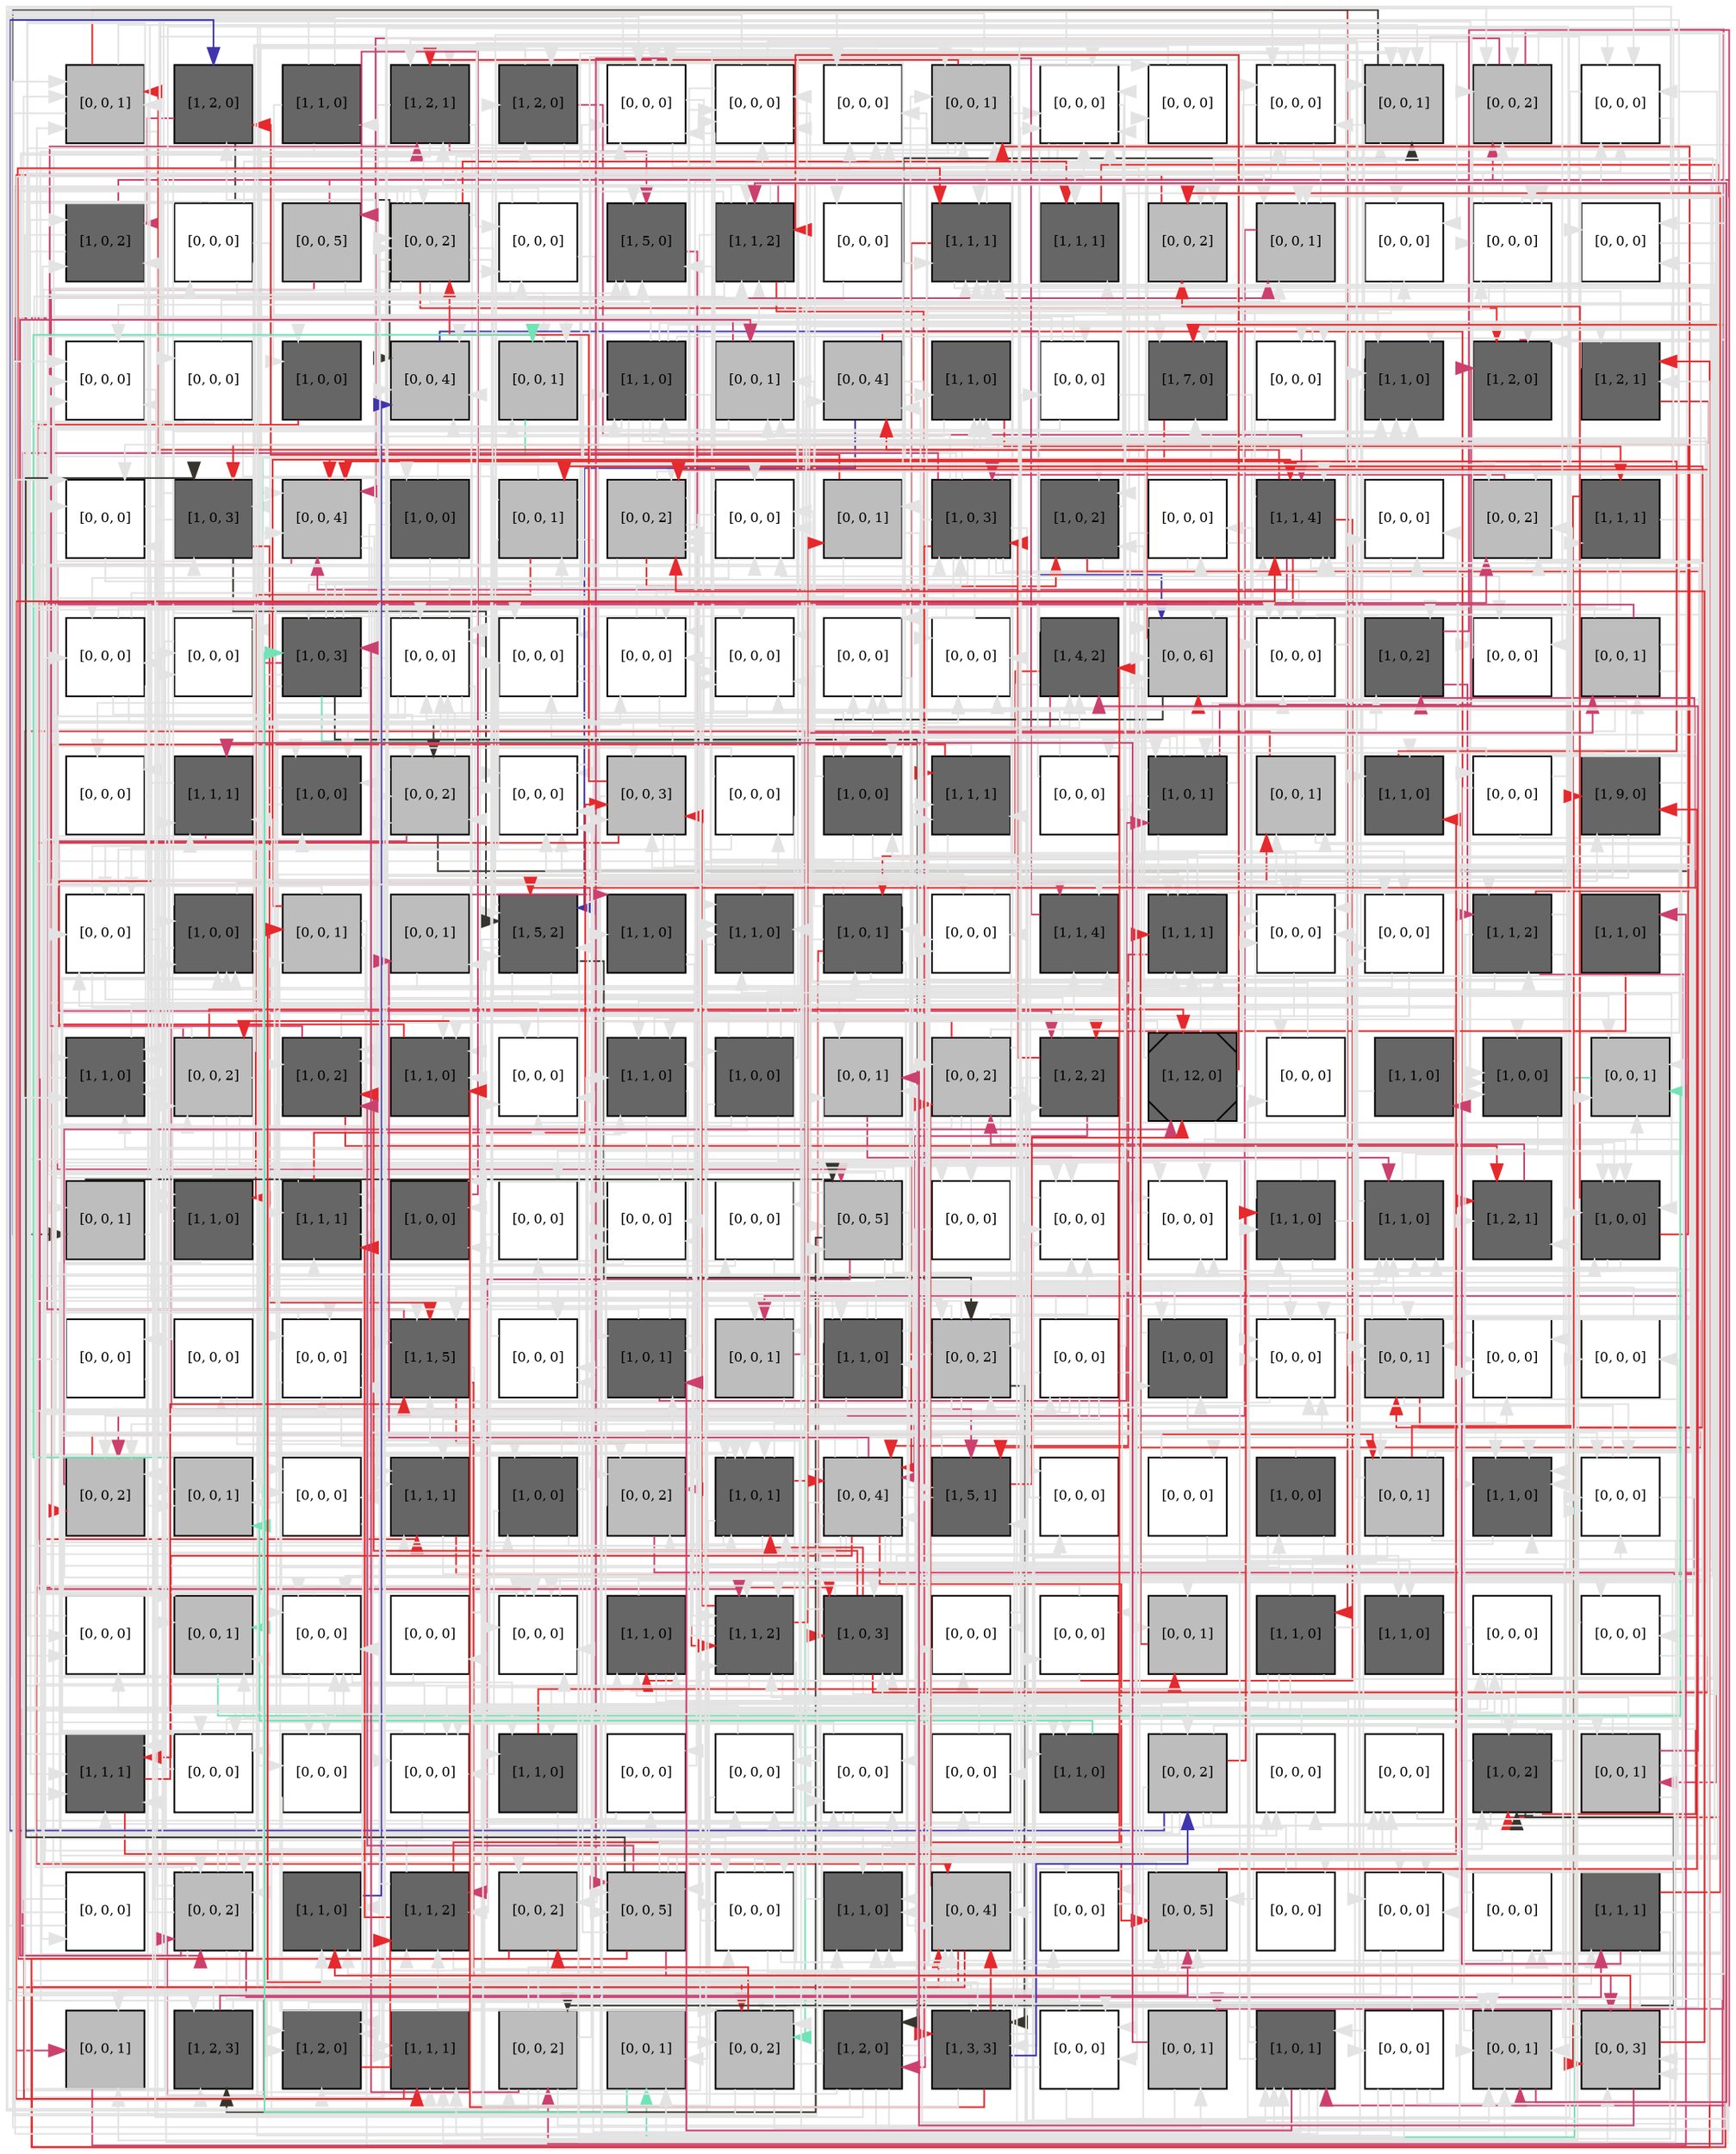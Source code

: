 digraph layout  {
rankdir=TB;
splines=ortho;
node [fixedsize=false, style=filled, width="0.6"];
edge [constraint=false];
0 [fillcolor="#bdbdbd", fontsize=8, label="[0, 0, 1]", shape=square, tooltip="name: None,\nin_degree: 5,\nout_degree: 4"];
1 [fillcolor="#666666", fontsize=8, label="[1, 2, 0]", shape=square, tooltip="name:  RAS2 ,\nin_degree: 3,\nout_degree: 2"];
2 [fillcolor="#666666", fontsize=8, label="[1, 1, 0]", shape=square, tooltip="name:  STE20-CYT ,\nin_degree: 1,\nout_degree: 5"];
3 [fillcolor="#666666", fontsize=8, label="[1, 2, 1]", shape=square, tooltip="name:  RLM1 ,\nin_degree: 5,\nout_degree: 4"];
4 [fillcolor="#666666", fontsize=8, label="[1, 2, 0]", shape=square, tooltip="name:  DNA-Frag ,\nin_degree: 3,\nout_degree: 3"];
5 [fillcolor="#FFFFFF", fontsize=8, label="[0, 0, 0]", shape=square, tooltip="name: None,\nin_degree: 6,\nout_degree: 3"];
6 [fillcolor="#FFFFFF", fontsize=8, label="[0, 0, 0]", shape=square, tooltip="name: None,\nin_degree: 5,\nout_degree: 5"];
7 [fillcolor="#FFFFFF", fontsize=8, label="[0, 0, 0]", shape=square, tooltip="name: None,\nin_degree: 5,\nout_degree: 5"];
8 [fillcolor="#bdbdbd", fontsize=8, label="[0, 0, 1]", shape=square, tooltip="name: None,\nin_degree: 5,\nout_degree: 7"];
9 [fillcolor="#FFFFFF", fontsize=8, label="[0, 0, 0]", shape=square, tooltip="name: None,\nin_degree: 7,\nout_degree: 4"];
10 [fillcolor="#FFFFFF", fontsize=8, label="[0, 0, 0]", shape=square, tooltip="name: None,\nin_degree: 2,\nout_degree: 2"];
11 [fillcolor="#FFFFFF", fontsize=8, label="[0, 0, 0]", shape=square, tooltip="name: None,\nin_degree: 4,\nout_degree: 8"];
12 [fillcolor="#bdbdbd", fontsize=8, label="[0, 0, 1]", shape=square, tooltip="name: None,\nin_degree: 6,\nout_degree: 2"];
13 [fillcolor="#bdbdbd", fontsize=8, label="[0, 0, 2]", shape=square, tooltip="name: None,\nin_degree: 5,\nout_degree: 3"];
14 [fillcolor="#FFFFFF", fontsize=8, label="[0, 0, 0]", shape=square, tooltip="name: None,\nin_degree: 5,\nout_degree: 2"];
15 [fillcolor="#666666", fontsize=8, label="[1, 0, 2]", shape=square, tooltip="name: HK,\nin_degree: 4,\nout_degree: 3"];
16 [fillcolor="#FFFFFF", fontsize=8, label="[0, 0, 0]", shape=square, tooltip="name: None,\nin_degree: 1,\nout_degree: 8"];
17 [fillcolor="#bdbdbd", fontsize=8, label="[0, 0, 5]", shape=square, tooltip="name: None,\nin_degree: 1,\nout_degree: 3"];
18 [fillcolor="#bdbdbd", fontsize=8, label="[0, 0, 2]", shape=square, tooltip="name: None,\nin_degree: 4,\nout_degree: 13"];
19 [fillcolor="#FFFFFF", fontsize=8, label="[0, 0, 0]", shape=square, tooltip="name: None,\nin_degree: 3,\nout_degree: 4"];
20 [fillcolor="#666666", fontsize=8, label="[1, 5, 0]", shape=square, tooltip="name:  SLT2 ,\nin_degree: 6,\nout_degree: 1"];
21 [fillcolor="#666666", fontsize=8, label="[1, 1, 2]", shape=square, tooltip="name:  AIF1-MT ,\nin_degree: 5,\nout_degree: 8"];
22 [fillcolor="#FFFFFF", fontsize=8, label="[0, 0, 0]", shape=square, tooltip="name: None,\nin_degree: 1,\nout_degree: 1"];
23 [fillcolor="#666666", fontsize=8, label="[1, 1, 1]", shape=square, tooltip="name:  Protosom ,\nin_degree: 7,\nout_degree: 3"];
24 [fillcolor="#666666", fontsize=8, label="[1, 1, 1]", shape=square, tooltip="name:  MDV1 ,\nin_degree: 3,\nout_degree: 1"];
25 [fillcolor="#bdbdbd", fontsize=8, label="[0, 0, 2]", shape=square, tooltip="name: None,\nin_degree: 4,\nout_degree: 1"];
26 [fillcolor="#bdbdbd", fontsize=8, label="[0, 0, 1]", shape=square, tooltip="name: None,\nin_degree: 5,\nout_degree: 2"];
27 [fillcolor="#FFFFFF", fontsize=8, label="[0, 0, 0]", shape=square, tooltip="name: None,\nin_degree: 3,\nout_degree: 1"];
28 [fillcolor="#FFFFFF", fontsize=8, label="[0, 0, 0]", shape=square, tooltip="name: None,\nin_degree: 4,\nout_degree: 5"];
29 [fillcolor="#FFFFFF", fontsize=8, label="[0, 0, 0]", shape=square, tooltip="name: None,\nin_degree: 3,\nout_degree: 1"];
30 [fillcolor="#FFFFFF", fontsize=8, label="[0, 0, 0]", shape=square, tooltip="name: None,\nin_degree: 5,\nout_degree: 1"];
31 [fillcolor="#FFFFFF", fontsize=8, label="[0, 0, 0]", shape=square, tooltip="name: None,\nin_degree: 1,\nout_degree: 6"];
32 [fillcolor="#666666", fontsize=8, label="[1, 0, 0]", shape=square, tooltip="name:  AceticAcid ,\nin_degree: 2,\nout_degree: 1"];
33 [fillcolor="#bdbdbd", fontsize=8, label="[0, 0, 4]", shape=square, tooltip="name: None,\nin_degree: 6,\nout_degree: 1"];
34 [fillcolor="#bdbdbd", fontsize=8, label="[0, 0, 1]", shape=square, tooltip="name: None,\nin_degree: 4,\nout_degree: 1"];
35 [fillcolor="#666666", fontsize=8, label="[1, 1, 0]", shape=square, tooltip="name:  PTP3 ,\nin_degree: 3,\nout_degree: 9"];
36 [fillcolor="#bdbdbd", fontsize=8, label="[0, 0, 1]", shape=square, tooltip="name: None,\nin_degree: 4,\nout_degree: 2"];
37 [fillcolor="#bdbdbd", fontsize=8, label="[0, 0, 4]", shape=square, tooltip="name: None,\nin_degree: 3,\nout_degree: 4"];
38 [fillcolor="#666666", fontsize=8, label="[1, 1, 0]", shape=square, tooltip="name:  DRE2_TAH18 ,\nin_degree: 4,\nout_degree: 2"];
39 [fillcolor="#FFFFFF", fontsize=8, label="[0, 0, 0]", shape=square, tooltip="name: None,\nin_degree: 2,\nout_degree: 5"];
40 [fillcolor="#666666", fontsize=8, label="[1, 7, 0]", shape=square, tooltip="name:  YCA1 ,\nin_degree: 4,\nout_degree: 3"];
41 [fillcolor="#FFFFFF", fontsize=8, label="[0, 0, 0]", shape=square, tooltip="name: None,\nin_degree: 2,\nout_degree: 2"];
42 [fillcolor="#666666", fontsize=8, label="[1, 1, 0]", shape=square, tooltip="name:  CDC6 ,\nin_degree: 6,\nout_degree: 2"];
43 [fillcolor="#666666", fontsize=8, label="[1, 2, 0]", shape=square, tooltip="name:  PKA ,\nin_degree: 4,\nout_degree: 1"];
44 [fillcolor="#666666", fontsize=8, label="[1, 2, 1]", shape=square, tooltip="name:  CytC-CYT ,\nin_degree: 3,\nout_degree: 3"];
45 [fillcolor="#FFFFFF", fontsize=8, label="[0, 0, 0]", shape=square, tooltip="name: None,\nin_degree: 4,\nout_degree: 3"];
46 [fillcolor="#666666", fontsize=8, label="[1, 0, 3]", shape=square, tooltip="name:  Heat ,\nin_degree: 4,\nout_degree: 4"];
47 [fillcolor="#bdbdbd", fontsize=8, label="[0, 0, 4]", shape=square, tooltip="name: None,\nin_degree: 6,\nout_degree: 3"];
48 [fillcolor="#666666", fontsize=8, label="[1, 0, 0]", shape=square, tooltip="name: Stress,\nin_degree: 1,\nout_degree: 5"];
49 [fillcolor="#bdbdbd", fontsize=8, label="[0, 0, 1]", shape=square, tooltip="name: None,\nin_degree: 2,\nout_degree: 6"];
50 [fillcolor="#bdbdbd", fontsize=8, label="[0, 0, 2]", shape=square, tooltip="name: None,\nin_degree: 6,\nout_degree: 5"];
51 [fillcolor="#FFFFFF", fontsize=8, label="[0, 0, 0]", shape=square, tooltip="name: None,\nin_degree: 5,\nout_degree: 3"];
52 [fillcolor="#bdbdbd", fontsize=8, label="[0, 0, 1]", shape=square, tooltip="name: None,\nin_degree: 2,\nout_degree: 3"];
53 [fillcolor="#666666", fontsize=8, label="[1, 0, 3]", shape=square, tooltip="name: MG2,\nin_degree: 4,\nout_degree: 15"];
54 [fillcolor="#666666", fontsize=8, label="[1, 0, 2]", shape=square, tooltip="name:  Salt ,\nin_degree: 4,\nout_degree: 3"];
55 [fillcolor="#FFFFFF", fontsize=8, label="[0, 0, 0]", shape=square, tooltip="name: None,\nin_degree: 2,\nout_degree: 4"];
56 [fillcolor="#666666", fontsize=8, label="[1, 1, 4]", shape=square, tooltip="name:  FVY10 ,\nin_degree: 7,\nout_degree: 6"];
57 [fillcolor="#FFFFFF", fontsize=8, label="[0, 0, 0]", shape=square, tooltip="name: None,\nin_degree: 3,\nout_degree: 1"];
58 [fillcolor="#bdbdbd", fontsize=8, label="[0, 0, 2]", shape=square, tooltip="name: None,\nin_degree: 5,\nout_degree: 2"];
59 [fillcolor="#666666", fontsize=8, label="[1, 1, 1]", shape=square, tooltip="name:  EMC4 ,\nin_degree: 2,\nout_degree: 5"];
60 [fillcolor="#FFFFFF", fontsize=8, label="[0, 0, 0]", shape=square, tooltip="name: None,\nin_degree: 3,\nout_degree: 5"];
61 [fillcolor="#FFFFFF", fontsize=8, label="[0, 0, 0]", shape=square, tooltip="name: None,\nin_degree: 3,\nout_degree: 1"];
62 [fillcolor="#666666", fontsize=8, label="[1, 0, 3]", shape=square, tooltip="name: CPR3,\nin_degree: 3,\nout_degree: 11"];
63 [fillcolor="#FFFFFF", fontsize=8, label="[0, 0, 0]", shape=square, tooltip="name: None,\nin_degree: 6,\nout_degree: 10"];
64 [fillcolor="#FFFFFF", fontsize=8, label="[0, 0, 0]", shape=square, tooltip="name: None,\nin_degree: 4,\nout_degree: 3"];
65 [fillcolor="#FFFFFF", fontsize=8, label="[0, 0, 0]", shape=square, tooltip="name: None,\nin_degree: 4,\nout_degree: 3"];
66 [fillcolor="#FFFFFF", fontsize=8, label="[0, 0, 0]", shape=square, tooltip="name: None,\nin_degree: 6,\nout_degree: 1"];
67 [fillcolor="#FFFFFF", fontsize=8, label="[0, 0, 0]", shape=square, tooltip="name: None,\nin_degree: 4,\nout_degree: 2"];
68 [fillcolor="#FFFFFF", fontsize=8, label="[0, 0, 0]", shape=square, tooltip="name: None,\nin_degree: 4,\nout_degree: 1"];
69 [fillcolor="#666666", fontsize=8, label="[1, 4, 2]", shape=square, tooltip="name:  MT-ALT ,\nin_degree: 4,\nout_degree: 5"];
70 [fillcolor="#bdbdbd", fontsize=8, label="[0, 0, 6]", shape=square, tooltip="name: None,\nin_degree: 6,\nout_degree: 2"];
71 [fillcolor="#FFFFFF", fontsize=8, label="[0, 0, 0]", shape=square, tooltip="name: None,\nin_degree: 5,\nout_degree: 4"];
72 [fillcolor="#666666", fontsize=8, label="[1, 0, 2]", shape=square, tooltip="name:  MG2 ,\nin_degree: 3,\nout_degree: 3"];
73 [fillcolor="#FFFFFF", fontsize=8, label="[0, 0, 0]", shape=square, tooltip="name: None,\nin_degree: 3,\nout_degree: 1"];
74 [fillcolor="#bdbdbd", fontsize=8, label="[0, 0, 1]", shape=square, tooltip="name: None,\nin_degree: 2,\nout_degree: 5"];
75 [fillcolor="#FFFFFF", fontsize=8, label="[0, 0, 0]", shape=square, tooltip="name: None,\nin_degree: 2,\nout_degree: 1"];
76 [fillcolor="#666666", fontsize=8, label="[1, 1, 1]", shape=square, tooltip="name:  STM1-CYT ,\nin_degree: 4,\nout_degree: 2"];
77 [fillcolor="#666666", fontsize=8, label="[1, 0, 0]", shape=square, tooltip="name: Mating,\nin_degree: 4,\nout_degree: 2"];
78 [fillcolor="#bdbdbd", fontsize=8, label="[0, 0, 2]", shape=square, tooltip="name: None,\nin_degree: 5,\nout_degree: 5"];
79 [fillcolor="#FFFFFF", fontsize=8, label="[0, 0, 0]", shape=square, tooltip="name: None,\nin_degree: 7,\nout_degree: 1"];
80 [fillcolor="#bdbdbd", fontsize=8, label="[0, 0, 3]", shape=square, tooltip="name: None,\nin_degree: 5,\nout_degree: 6"];
81 [fillcolor="#FFFFFF", fontsize=8, label="[0, 0, 0]", shape=square, tooltip="name: None,\nin_degree: 1,\nout_degree: 4"];
82 [fillcolor="#666666", fontsize=8, label="[1, 0, 0]", shape=square, tooltip="name:  CPR3 ,\nin_degree: 3,\nout_degree: 4"];
83 [fillcolor="#666666", fontsize=8, label="[1, 1, 1]", shape=square, tooltip="name:  SNO1 ,\nin_degree: 4,\nout_degree: 3"];
84 [fillcolor="#FFFFFF", fontsize=8, label="[0, 0, 0]", shape=square, tooltip="name: None,\nin_degree: 1,\nout_degree: 2"];
85 [fillcolor="#666666", fontsize=8, label="[1, 0, 1]", shape=square, tooltip="name:  HK ,\nin_degree: 4,\nout_degree: 9"];
86 [fillcolor="#bdbdbd", fontsize=8, label="[0, 0, 1]", shape=square, tooltip="name: None,\nin_degree: 3,\nout_degree: 2"];
87 [fillcolor="#666666", fontsize=8, label="[1, 1, 0]", shape=square, tooltip="name:  BIR1 ,\nin_degree: 3,\nout_degree: 3"];
88 [fillcolor="#FFFFFF", fontsize=8, label="[0, 0, 0]", shape=square, tooltip="name: None,\nin_degree: 1,\nout_degree: 7"];
89 [fillcolor="#666666", fontsize=8, label="[1, 9, 0]", shape=square, tooltip="name:  Apoptosis ,\nin_degree: 3,\nout_degree: 5"];
90 [fillcolor="#FFFFFF", fontsize=8, label="[0, 0, 0]", shape=square, tooltip="name: None,\nin_degree: 4,\nout_degree: 7"];
91 [fillcolor="#666666", fontsize=8, label="[1, 0, 0]", shape=square, tooltip="name: AbnormalTelomer,\nin_degree: 5,\nout_degree: 5"];
92 [fillcolor="#bdbdbd", fontsize=8, label="[0, 0, 1]", shape=square, tooltip="name: None,\nin_degree: 2,\nout_degree: 5"];
93 [fillcolor="#bdbdbd", fontsize=8, label="[0, 0, 1]", shape=square, tooltip="name: None,\nin_degree: 2,\nout_degree: 2"];
94 [fillcolor="#666666", fontsize=8, label="[1, 5, 2]", shape=square, tooltip="name:  H2B ,\nin_degree: 6,\nout_degree: 6"];
95 [fillcolor="#666666", fontsize=8, label="[1, 1, 0]", shape=square, tooltip="name:  Tat-D ,\nin_degree: 2,\nout_degree: 2"];
96 [fillcolor="#666666", fontsize=8, label="[1, 1, 0]", shape=square, tooltip="name:  MCD1-MT ,\nin_degree: 6,\nout_degree: 1"];
97 [fillcolor="#666666", fontsize=8, label="[1, 0, 1]", shape=square, tooltip="name: H2O2,\nin_degree: 3,\nout_degree: 9"];
98 [fillcolor="#FFFFFF", fontsize=8, label="[0, 0, 0]", shape=square, tooltip="name: None,\nin_degree: 4,\nout_degree: 1"];
99 [fillcolor="#666666", fontsize=8, label="[1, 1, 4]", shape=square, tooltip="name:  NMA111-NUC ,\nin_degree: 4,\nout_degree: 1"];
100 [fillcolor="#666666", fontsize=8, label="[1, 1, 1]", shape=square, tooltip="name:  NMA111-CYT ,\nin_degree: 6,\nout_degree: 5"];
101 [fillcolor="#FFFFFF", fontsize=8, label="[0, 0, 0]", shape=square, tooltip="name: None,\nin_degree: 7,\nout_degree: 1"];
102 [fillcolor="#FFFFFF", fontsize=8, label="[0, 0, 0]", shape=square, tooltip="name: None,\nin_degree: 4,\nout_degree: 2"];
103 [fillcolor="#666666", fontsize=8, label="[1, 1, 2]", shape=square, tooltip="name:  MMI1 ,\nin_degree: 3,\nout_degree: 6"];
104 [fillcolor="#666666", fontsize=8, label="[1, 1, 0]", shape=square, tooltip="name:  MSN2-4 ,\nin_degree: 1,\nout_degree: 3"];
105 [fillcolor="#666666", fontsize=8, label="[1, 1, 0]", shape=square, tooltip="name:  MAPK ,\nin_degree: 7,\nout_degree: 2"];
106 [fillcolor="#bdbdbd", fontsize=8, label="[0, 0, 2]", shape=square, tooltip="name: None,\nin_degree: 4,\nout_degree: 7"];
107 [fillcolor="#666666", fontsize=8, label="[1, 0, 2]", shape=square, tooltip="name: RedActinDyn,\nin_degree: 5,\nout_degree: 5"];
108 [fillcolor="#666666", fontsize=8, label="[1, 1, 0]", shape=square, tooltip="name:  KAP123 ,\nin_degree: 5,\nout_degree: 1"];
109 [fillcolor="#FFFFFF", fontsize=8, label="[0, 0, 0]", shape=square, tooltip="name: None,\nin_degree: 4,\nout_degree: 1"];
110 [fillcolor="#666666", fontsize=8, label="[1, 1, 0]", shape=square, tooltip="name:  SVF1 ,\nin_degree: 5,\nout_degree: 3"];
111 [fillcolor="#666666", fontsize=8, label="[1, 0, 0]", shape=square, tooltip="name:  H2O2 ,\nin_degree: 1,\nout_degree: 8"];
112 [fillcolor="#bdbdbd", fontsize=8, label="[0, 0, 1]", shape=square, tooltip="name: None,\nin_degree: 4,\nout_degree: 1"];
113 [fillcolor="#bdbdbd", fontsize=8, label="[0, 0, 2]", shape=square, tooltip="name: None,\nin_degree: 4,\nout_degree: 8"];
114 [fillcolor="#666666", fontsize=8, label="[1, 2, 2]", shape=square, tooltip="name:  STM1-NUC ,\nin_degree: 3,\nout_degree: 5"];
115 [fillcolor="#666666", fontsize=8, label="[1, 12, 0]", shape=Msquare, tooltip="name:  ROS-CYT ,\nin_degree: 3,\nout_degree: 6"];
116 [fillcolor="#FFFFFF", fontsize=8, label="[0, 0, 0]", shape=square, tooltip="name: None,\nin_degree: 2,\nout_degree: 1"];
117 [fillcolor="#666666", fontsize=8, label="[1, 1, 0]", shape=square, tooltip="name:  SOD1 ,\nin_degree: 1,\nout_degree: 2"];
118 [fillcolor="#666666", fontsize=8, label="[1, 0, 0]", shape=square, tooltip="name: Salt,\nin_degree: 4,\nout_degree: 1"];
119 [fillcolor="#bdbdbd", fontsize=8, label="[0, 0, 1]", shape=square, tooltip="name: None,\nin_degree: 5,\nout_degree: 1"];
120 [fillcolor="#bdbdbd", fontsize=8, label="[0, 0, 1]", shape=square, tooltip="name: None,\nin_degree: 2,\nout_degree: 2"];
121 [fillcolor="#666666", fontsize=8, label="[1, 1, 0]", shape=square, tooltip="name:  HOG1-Dep ,\nin_degree: 3,\nout_degree: 3"];
122 [fillcolor="#666666", fontsize=8, label="[1, 1, 1]", shape=square, tooltip="name:  STE20-NUC ,\nin_degree: 7,\nout_degree: 1"];
123 [fillcolor="#666666", fontsize=8, label="[1, 0, 0]", shape=square, tooltip="name:  Stress ,\nin_degree: 3,\nout_degree: 1"];
124 [fillcolor="#FFFFFF", fontsize=8, label="[0, 0, 0]", shape=square, tooltip="name: None,\nin_degree: 2,\nout_degree: 1"];
125 [fillcolor="#FFFFFF", fontsize=8, label="[0, 0, 0]", shape=square, tooltip="name: None,\nin_degree: 5,\nout_degree: 3"];
126 [fillcolor="#FFFFFF", fontsize=8, label="[0, 0, 0]", shape=square, tooltip="name: None,\nin_degree: 2,\nout_degree: 2"];
127 [fillcolor="#bdbdbd", fontsize=8, label="[0, 0, 5]", shape=square, tooltip="name: None,\nin_degree: 4,\nout_degree: 11"];
128 [fillcolor="#FFFFFF", fontsize=8, label="[0, 0, 0]", shape=square, tooltip="name: None,\nin_degree: 2,\nout_degree: 1"];
129 [fillcolor="#FFFFFF", fontsize=8, label="[0, 0, 0]", shape=square, tooltip="name: None,\nin_degree: 6,\nout_degree: 1"];
130 [fillcolor="#FFFFFF", fontsize=8, label="[0, 0, 0]", shape=square, tooltip="name: None,\nin_degree: 5,\nout_degree: 2"];
131 [fillcolor="#666666", fontsize=8, label="[1, 1, 0]", shape=square, tooltip="name:  SDP1 ,\nin_degree: 3,\nout_degree: 5"];
132 [fillcolor="#666666", fontsize=8, label="[1, 1, 0]", shape=square, tooltip="name:  RPD3 ,\nin_degree: 6,\nout_degree: 3"];
133 [fillcolor="#666666", fontsize=8, label="[1, 2, 1]", shape=square, tooltip="name:  ROS-MT ,\nin_degree: 4,\nout_degree: 1"];
134 [fillcolor="#666666", fontsize=8, label="[1, 0, 0]", shape=square, tooltip="name:  RedActinDyn ,\nin_degree: 6,\nout_degree: 4"];
135 [fillcolor="#FFFFFF", fontsize=8, label="[0, 0, 0]", shape=square, tooltip="name: None,\nin_degree: 1,\nout_degree: 2"];
136 [fillcolor="#FFFFFF", fontsize=8, label="[0, 0, 0]", shape=square, tooltip="name: None,\nin_degree: 1,\nout_degree: 1"];
137 [fillcolor="#FFFFFF", fontsize=8, label="[0, 0, 0]", shape=square, tooltip="name: None,\nin_degree: 4,\nout_degree: 6"];
138 [fillcolor="#666666", fontsize=8, label="[1, 1, 5]", shape=square, tooltip="name:  PTP2 ,\nin_degree: 6,\nout_degree: 5"];
139 [fillcolor="#FFFFFF", fontsize=8, label="[0, 0, 0]", shape=square, tooltip="name: None,\nin_degree: 3,\nout_degree: 1"];
140 [fillcolor="#666666", fontsize=8, label="[1, 0, 1]", shape=square, tooltip="name:  Mating ,\nin_degree: 4,\nout_degree: 5"];
141 [fillcolor="#bdbdbd", fontsize=8, label="[0, 0, 1]", shape=square, tooltip="name: None,\nin_degree: 3,\nout_degree: 3"];
142 [fillcolor="#666666", fontsize=8, label="[1, 1, 0]", shape=square, tooltip="name:  CDC48 ,\nin_degree: 2,\nout_degree: 9"];
143 [fillcolor="#bdbdbd", fontsize=8, label="[0, 0, 2]", shape=square, tooltip="name: None,\nin_degree: 4,\nout_degree: 10"];
144 [fillcolor="#FFFFFF", fontsize=8, label="[0, 0, 0]", shape=square, tooltip="name: None,\nin_degree: 1,\nout_degree: 9"];
145 [fillcolor="#666666", fontsize=8, label="[1, 0, 0]", shape=square, tooltip="name:  CU2 ,\nin_degree: 3,\nout_degree: 3"];
146 [fillcolor="#FFFFFF", fontsize=8, label="[0, 0, 0]", shape=square, tooltip="name: None,\nin_degree: 6,\nout_degree: 3"];
147 [fillcolor="#bdbdbd", fontsize=8, label="[0, 0, 1]", shape=square, tooltip="name: None,\nin_degree: 5,\nout_degree: 6"];
148 [fillcolor="#FFFFFF", fontsize=8, label="[0, 0, 0]", shape=square, tooltip="name: None,\nin_degree: 4,\nout_degree: 3"];
149 [fillcolor="#FFFFFF", fontsize=8, label="[0, 0, 0]", shape=square, tooltip="name: None,\nin_degree: 2,\nout_degree: 1"];
150 [fillcolor="#bdbdbd", fontsize=8, label="[0, 0, 2]", shape=square, tooltip="name: None,\nin_degree: 5,\nout_degree: 2"];
151 [fillcolor="#bdbdbd", fontsize=8, label="[0, 0, 1]", shape=square, tooltip="name: None,\nin_degree: 5,\nout_degree: 1"];
152 [fillcolor="#FFFFFF", fontsize=8, label="[0, 0, 0]", shape=square, tooltip="name: None,\nin_degree: 3,\nout_degree: 1"];
153 [fillcolor="#666666", fontsize=8, label="[1, 1, 1]", shape=square, tooltip="name:  FIS1 ,\nin_degree: 5,\nout_degree: 2"];
154 [fillcolor="#666666", fontsize=8, label="[1, 0, 0]", shape=square, tooltip="name: Heat,\nin_degree: 2,\nout_degree: 6"];
155 [fillcolor="#bdbdbd", fontsize=8, label="[0, 0, 2]", shape=square, tooltip="name: None,\nin_degree: 5,\nout_degree: 3"];
156 [fillcolor="#666666", fontsize=8, label="[1, 0, 1]", shape=square, tooltip="name: AceticAcid,\nin_degree: 7,\nout_degree: 5"];
157 [fillcolor="#bdbdbd", fontsize=8, label="[0, 0, 4]", shape=square, tooltip="name: None,\nin_degree: 5,\nout_degree: 15"];
158 [fillcolor="#666666", fontsize=8, label="[1, 5, 1]", shape=square, tooltip="name:  MT-Frag ,\nin_degree: 5,\nout_degree: 2"];
159 [fillcolor="#FFFFFF", fontsize=8, label="[0, 0, 0]", shape=square, tooltip="name: None,\nin_degree: 2,\nout_degree: 1"];
160 [fillcolor="#FFFFFF", fontsize=8, label="[0, 0, 0]", shape=square, tooltip="name: None,\nin_degree: 1,\nout_degree: 2"];
161 [fillcolor="#666666", fontsize=8, label="[1, 0, 0]", shape=square, tooltip="name: CU2,\nin_degree: 1,\nout_degree: 3"];
162 [fillcolor="#bdbdbd", fontsize=8, label="[0, 0, 1]", shape=square, tooltip="name: None,\nin_degree: 2,\nout_degree: 8"];
163 [fillcolor="#666666", fontsize=8, label="[1, 1, 0]", shape=square, tooltip="name:  SRO7 ,\nin_degree: 6,\nout_degree: 1"];
164 [fillcolor="#FFFFFF", fontsize=8, label="[0, 0, 0]", shape=square, tooltip="name: None,\nin_degree: 5,\nout_degree: 2"];
165 [fillcolor="#FFFFFF", fontsize=8, label="[0, 0, 0]", shape=square, tooltip="name: None,\nin_degree: 3,\nout_degree: 1"];
166 [fillcolor="#bdbdbd", fontsize=8, label="[0, 0, 1]", shape=square, tooltip="name: None,\nin_degree: 5,\nout_degree: 1"];
167 [fillcolor="#FFFFFF", fontsize=8, label="[0, 0, 0]", shape=square, tooltip="name: None,\nin_degree: 6,\nout_degree: 5"];
168 [fillcolor="#FFFFFF", fontsize=8, label="[0, 0, 0]", shape=square, tooltip="name: None,\nin_degree: 1,\nout_degree: 2"];
169 [fillcolor="#FFFFFF", fontsize=8, label="[0, 0, 0]", shape=square, tooltip="name: None,\nin_degree: 7,\nout_degree: 1"];
170 [fillcolor="#666666", fontsize=8, label="[1, 1, 0]", shape=square, tooltip="name:  MCD1-NUC ,\nin_degree: 4,\nout_degree: 3"];
171 [fillcolor="#666666", fontsize=8, label="[1, 1, 2]", shape=square, tooltip="name:  DesCyclinCCDK8 ,\nin_degree: 7,\nout_degree: 8"];
172 [fillcolor="#666666", fontsize=8, label="[1, 0, 3]", shape=square, tooltip="name:  AbnormalTelomer ,\nin_degree: 5,\nout_degree: 8"];
173 [fillcolor="#FFFFFF", fontsize=8, label="[0, 0, 0]", shape=square, tooltip="name: None,\nin_degree: 3,\nout_degree: 1"];
174 [fillcolor="#FFFFFF", fontsize=8, label="[0, 0, 0]", shape=square, tooltip="name: None,\nin_degree: 2,\nout_degree: 2"];
175 [fillcolor="#bdbdbd", fontsize=8, label="[0, 0, 1]", shape=square, tooltip="name: None,\nin_degree: 3,\nout_degree: 1"];
176 [fillcolor="#666666", fontsize=8, label="[1, 1, 0]", shape=square, tooltip="name:  NUC1-NUC ,\nin_degree: 1,\nout_degree: 7"];
177 [fillcolor="#666666", fontsize=8, label="[1, 1, 0]", shape=square, tooltip="name:  HOS3 ,\nin_degree: 2,\nout_degree: 2"];
178 [fillcolor="#FFFFFF", fontsize=8, label="[0, 0, 0]", shape=square, tooltip="name: None,\nin_degree: 2,\nout_degree: 6"];
179 [fillcolor="#FFFFFF", fontsize=8, label="[0, 0, 0]", shape=square, tooltip="name: None,\nin_degree: 2,\nout_degree: 3"];
180 [fillcolor="#666666", fontsize=8, label="[1, 1, 1]", shape=square, tooltip="name:  NUC1-MT ,\nin_degree: 6,\nout_degree: 3"];
181 [fillcolor="#FFFFFF", fontsize=8, label="[0, 0, 0]", shape=square, tooltip="name: None,\nin_degree: 3,\nout_degree: 5"];
182 [fillcolor="#FFFFFF", fontsize=8, label="[0, 0, 0]", shape=square, tooltip="name: None,\nin_degree: 3,\nout_degree: 1"];
183 [fillcolor="#FFFFFF", fontsize=8, label="[0, 0, 0]", shape=square, tooltip="name: None,\nin_degree: 4,\nout_degree: 3"];
184 [fillcolor="#666666", fontsize=8, label="[1, 1, 0]", shape=square, tooltip="name:  POR1-2 ,\nin_degree: 3,\nout_degree: 2"];
185 [fillcolor="#FFFFFF", fontsize=8, label="[0, 0, 0]", shape=square, tooltip="name: None,\nin_degree: 2,\nout_degree: 2"];
186 [fillcolor="#FFFFFF", fontsize=8, label="[0, 0, 0]", shape=square, tooltip="name: None,\nin_degree: 4,\nout_degree: 2"];
187 [fillcolor="#FFFFFF", fontsize=8, label="[0, 0, 0]", shape=square, tooltip="name: None,\nin_degree: 4,\nout_degree: 5"];
188 [fillcolor="#FFFFFF", fontsize=8, label="[0, 0, 0]", shape=square, tooltip="name: None,\nin_degree: 2,\nout_degree: 3"];
189 [fillcolor="#666666", fontsize=8, label="[1, 1, 0]", shape=square, tooltip="name:  MEC1 ,\nin_degree: 3,\nout_degree: 1"];
190 [fillcolor="#bdbdbd", fontsize=8, label="[0, 0, 2]", shape=square, tooltip="name: None,\nin_degree: 2,\nout_degree: 9"];
191 [fillcolor="#FFFFFF", fontsize=8, label="[0, 0, 0]", shape=square, tooltip="name: None,\nin_degree: 3,\nout_degree: 2"];
192 [fillcolor="#FFFFFF", fontsize=8, label="[0, 0, 0]", shape=square, tooltip="name: None,\nin_degree: 3,\nout_degree: 2"];
193 [fillcolor="#666666", fontsize=8, label="[1, 0, 2]", shape=square, tooltip="name: Adozelesin,\nin_degree: 4,\nout_degree: 8"];
194 [fillcolor="#bdbdbd", fontsize=8, label="[0, 0, 1]", shape=square, tooltip="name: None,\nin_degree: 2,\nout_degree: 5"];
195 [fillcolor="#FFFFFF", fontsize=8, label="[0, 0, 0]", shape=square, tooltip="name: None,\nin_degree: 1,\nout_degree: 4"];
196 [fillcolor="#bdbdbd", fontsize=8, label="[0, 0, 2]", shape=square, tooltip="name: None,\nin_degree: 5,\nout_degree: 13"];
197 [fillcolor="#666666", fontsize=8, label="[1, 1, 0]", shape=square, tooltip="name:  TOR1 ,\nin_degree: 4,\nout_degree: 1"];
198 [fillcolor="#666666", fontsize=8, label="[1, 1, 2]", shape=square, tooltip="name:  NDI1 ,\nin_degree: 5,\nout_degree: 5"];
199 [fillcolor="#bdbdbd", fontsize=8, label="[0, 0, 2]", shape=square, tooltip="name: None,\nin_degree: 3,\nout_degree: 2"];
200 [fillcolor="#bdbdbd", fontsize=8, label="[0, 0, 5]", shape=square, tooltip="name: None,\nin_degree: 4,\nout_degree: 9"];
201 [fillcolor="#FFFFFF", fontsize=8, label="[0, 0, 0]", shape=square, tooltip="name: None,\nin_degree: 4,\nout_degree: 5"];
202 [fillcolor="#666666", fontsize=8, label="[1, 1, 0]", shape=square, tooltip="name:  AIF1-NUC ,\nin_degree: 6,\nout_degree: 2"];
203 [fillcolor="#bdbdbd", fontsize=8, label="[0, 0, 4]", shape=square, tooltip="name: None,\nin_degree: 7,\nout_degree: 4"];
204 [fillcolor="#FFFFFF", fontsize=8, label="[0, 0, 0]", shape=square, tooltip="name: None,\nin_degree: 3,\nout_degree: 1"];
205 [fillcolor="#bdbdbd", fontsize=8, label="[0, 0, 5]", shape=square, tooltip="name: None,\nin_degree: 5,\nout_degree: 4"];
206 [fillcolor="#FFFFFF", fontsize=8, label="[0, 0, 0]", shape=square, tooltip="name: None,\nin_degree: 1,\nout_degree: 1"];
207 [fillcolor="#FFFFFF", fontsize=8, label="[0, 0, 0]", shape=square, tooltip="name: None,\nin_degree: 5,\nout_degree: 2"];
208 [fillcolor="#FFFFFF", fontsize=8, label="[0, 0, 0]", shape=square, tooltip="name: None,\nin_degree: 2,\nout_degree: 3"];
209 [fillcolor="#666666", fontsize=8, label="[1, 1, 1]", shape=square, tooltip="name:  ESP1 ,\nin_degree: 2,\nout_degree: 5"];
210 [fillcolor="#bdbdbd", fontsize=8, label="[0, 0, 1]", shape=square, tooltip="name: None,\nin_degree: 3,\nout_degree: 1"];
211 [fillcolor="#666666", fontsize=8, label="[1, 2, 3]", shape=square, tooltip="name:  CAMP ,\nin_degree: 3,\nout_degree: 3"];
212 [fillcolor="#666666", fontsize=8, label="[1, 2, 0]", shape=square, tooltip="name:  CytC-MT ,\nin_degree: 5,\nout_degree: 2"];
213 [fillcolor="#666666", fontsize=8, label="[1, 1, 1]", shape=square, tooltip="name:  SOD2 ,\nin_degree: 6,\nout_degree: 1"];
214 [fillcolor="#bdbdbd", fontsize=8, label="[0, 0, 2]", shape=square, tooltip="name: None,\nin_degree: 3,\nout_degree: 8"];
215 [fillcolor="#bdbdbd", fontsize=8, label="[0, 0, 1]", shape=square, tooltip="name: None,\nin_degree: 3,\nout_degree: 2"];
216 [fillcolor="#bdbdbd", fontsize=8, label="[0, 0, 2]", shape=square, tooltip="name: None,\nin_degree: 6,\nout_degree: 8"];
217 [fillcolor="#666666", fontsize=8, label="[1, 2, 0]", shape=square, tooltip="name:  AdenylateCyclase ,\nin_degree: 2,\nout_degree: 9"];
218 [fillcolor="#666666", fontsize=8, label="[1, 3, 3]", shape=square, tooltip="name:  HOG1 ,\nin_degree: 4,\nout_degree: 8"];
219 [fillcolor="#FFFFFF", fontsize=8, label="[0, 0, 0]", shape=square, tooltip="name: None,\nin_degree: 4,\nout_degree: 4"];
220 [fillcolor="#bdbdbd", fontsize=8, label="[0, 0, 1]", shape=square, tooltip="name: None,\nin_degree: 2,\nout_degree: 2"];
221 [fillcolor="#666666", fontsize=8, label="[1, 0, 1]", shape=square, tooltip="name:  Adozelesin ,\nin_degree: 5,\nout_degree: 7"];
222 [fillcolor="#FFFFFF", fontsize=8, label="[0, 0, 0]", shape=square, tooltip="name: None,\nin_degree: 1,\nout_degree: 6"];
223 [fillcolor="#bdbdbd", fontsize=8, label="[0, 0, 1]", shape=square, tooltip="name: None,\nin_degree: 7,\nout_degree: 2"];
224 [fillcolor="#bdbdbd", fontsize=8, label="[0, 0, 3]", shape=square, tooltip="name: None,\nin_degree: 5,\nout_degree: 6"];
0 -> 129  [color=grey89, style="penwidth(0.1)", tooltip=" ", weight=1];
0 -> 127  [color=grey89, style="penwidth(0.1)", tooltip=" ", weight=1];
0 -> 152  [color=grey89, style="penwidth(0.1)", tooltip=" ", weight=1];
0 -> 176  [color="#E5292D", style="penwidth(0.1)", tooltip="108( KAP123 ) to 176( NUC1-NUC )", weight=1];
1 -> 33  [color="#37342E", style="penwidth(0.1)", tooltip="1( RAS2 ) to 217( AdenylateCyclase )", weight=1];
1 -> 15  [color="#CC406D", style="penwidth(0.1)", tooltip="1( RAS2 ) to 43( PKA )", weight=1];
2 -> 219  [color=grey89, style="penwidth(0.1)", tooltip=" ", weight=1];
2 -> 12  [color=grey89, style="penwidth(0.1)", tooltip=" ", weight=1];
2 -> 188  [color=grey89, style="penwidth(0.1)", tooltip=" ", weight=1];
2 -> 40  [color=grey89, style="penwidth(0.1)", tooltip=" ", weight=1];
2 -> 108  [color=grey89, style="penwidth(0.1)", tooltip=" ", weight=1];
3 -> 153  [color=grey89, style="penwidth(0.1)", tooltip=" ", weight=1];
3 -> 46  [color=grey89, style="penwidth(0.1)", tooltip=" ", weight=1];
3 -> 20  [color="#CC406D", style="penwidth(0.1)", tooltip="123( Stress ) to 20( SLT2 )", weight=1];
3 -> 19  [color=grey89, style="penwidth(0.1)", tooltip=" ", weight=1];
4 -> 56  [color="#CC406D", style="penwidth(0.1)", tooltip="4( DNA-Frag ) to 89( Apoptosis )", weight=1];
4 -> 130  [color=grey89, style="penwidth(0.1)", tooltip=" ", weight=1];
4 -> 182  [color=grey89, style="penwidth(0.1)", tooltip=" ", weight=1];
5 -> 96  [color=grey89, style="penwidth(0.1)", tooltip=" ", weight=1];
5 -> 204  [color=grey89, style="penwidth(0.1)", tooltip=" ", weight=1];
5 -> 70  [color=grey89, style="penwidth(0.1)", tooltip=" ", weight=1];
6 -> 145  [color=grey89, style="penwidth(0.1)", tooltip=" ", weight=1];
6 -> 118  [color=grey89, style="penwidth(0.1)", tooltip=" ", weight=1];
6 -> 165  [color=grey89, style="penwidth(0.1)", tooltip=" ", weight=1];
6 -> 62  [color=grey89, style="penwidth(0.1)", tooltip=" ", weight=1];
6 -> 146  [color=grey89, style="penwidth(0.1)", tooltip=" ", weight=1];
7 -> 153  [color=grey89, style="penwidth(0.1)", tooltip=" ", weight=1];
7 -> 68  [color=grey89, style="penwidth(0.1)", tooltip=" ", weight=1];
7 -> 87  [color=grey89, style="penwidth(0.1)", tooltip=" ", weight=1];
7 -> 140  [color=grey89, style="penwidth(0.1)", tooltip=" ", weight=1];
7 -> 3  [color=grey89, style="penwidth(0.1)", tooltip=" ", weight=1];
8 -> 180  [color=grey89, style="penwidth(0.1)", tooltip=" ", weight=1];
8 -> 98  [color=grey89, style="penwidth(0.1)", tooltip=" ", weight=1];
8 -> 10  [color=grey89, style="penwidth(0.1)", tooltip=" ", weight=1];
8 -> 178  [color=grey89, style="penwidth(0.1)", tooltip=" ", weight=1];
8 -> 3  [color="#E5292D", style="penwidth(0.1)", tooltip="20( SLT2 ) to 3( RLM1 )", weight=1];
8 -> 77  [color=grey89, style="penwidth(0.1)", tooltip=" ", weight=1];
8 -> 152  [color=grey89, style="penwidth(0.1)", tooltip=" ", weight=1];
9 -> 65  [color=grey89, style="penwidth(0.1)", tooltip=" ", weight=1];
9 -> 79  [color=grey89, style="penwidth(0.1)", tooltip=" ", weight=1];
9 -> 214  [color=grey89, style="penwidth(0.1)", tooltip=" ", weight=1];
9 -> 141  [color=grey89, style="penwidth(0.1)", tooltip=" ", weight=1];
10 -> 106  [color=grey89, style="penwidth(0.1)", tooltip=" ", weight=1];
10 -> 61  [color=grey89, style="penwidth(0.1)", tooltip=" ", weight=1];
11 -> 208  [color=grey89, style="penwidth(0.1)", tooltip=" ", weight=1];
11 -> 66  [color=grey89, style="penwidth(0.1)", tooltip=" ", weight=1];
11 -> 125  [color=grey89, style="penwidth(0.1)", tooltip=" ", weight=1];
11 -> 47  [color=grey89, style="penwidth(0.1)", tooltip=" ", weight=1];
11 -> 32  [color=grey89, style="penwidth(0.1)", tooltip=" ", weight=1];
11 -> 73  [color=grey89, style="penwidth(0.1)", tooltip=" ", weight=1];
11 -> 54  [color=grey89, style="penwidth(0.1)", tooltip=" ", weight=1];
11 -> 64  [color=grey89, style="penwidth(0.1)", tooltip=" ", weight=1];
12 -> 149  [color=grey89, style="penwidth(0.1)", tooltip=" ", weight=1];
12 -> 120  [color="#37342E", style="penwidth(0.1)", tooltip="197( TOR1 ) to 211( CAMP )", weight=1];
13 -> 185  [color=grey89, style="penwidth(0.1)", tooltip=" ", weight=1];
13 -> 47  [color="#CC406D", style="penwidth(0.1)", tooltip="1( RAS2 ) to 69( MT-ALT )", weight=1];
13 -> 221  [color="#CC406D", style="penwidth(0.1)", tooltip="1( RAS2 ) to 43( PKA )", weight=1];
14 -> 116  [color=grey89, style="penwidth(0.1)", tooltip=" ", weight=1];
14 -> 50  [color=grey89, style="penwidth(0.1)", tooltip=" ", weight=1];
15 -> 13  [color="#CC406D", style="penwidth(0.1)", tooltip="1( RAS2 ) to 43( PKA )", weight=1];
15 -> 165  [color=grey89, style="penwidth(0.1)", tooltip=" ", weight=1];
15 -> 170  [color=grey89, style="penwidth(0.1)", tooltip=" ", weight=1];
16 -> 191  [color=grey89, style="penwidth(0.1)", tooltip=" ", weight=1];
16 -> 169  [color=grey89, style="penwidth(0.1)", tooltip=" ", weight=1];
16 -> 181  [color=grey89, style="penwidth(0.1)", tooltip=" ", weight=1];
16 -> 187  [color=grey89, style="penwidth(0.1)", tooltip=" ", weight=1];
16 -> 116  [color=grey89, style="penwidth(0.1)", tooltip=" ", weight=1];
16 -> 56  [color=grey89, style="penwidth(0.1)", tooltip=" ", weight=1];
16 -> 20  [color=grey89, style="penwidth(0.1)", tooltip=" ", weight=1];
16 -> 27  [color=grey89, style="penwidth(0.1)", tooltip=" ", weight=1];
17 -> 34  [color=grey89, style="penwidth(0.1)", tooltip=" ", weight=1];
17 -> 99  [color="#CC406D", style="penwidth(0.1)", tooltip="123( Stress ) to 20( SLT2 )", weight=1];
17 -> 223  [color="#CC406D", style="penwidth(0.1)", tooltip="123( Stress ) to 217( AdenylateCyclase )", weight=1];
18 -> 58  [color=grey89, style="penwidth(0.1)", tooltip=" ", weight=1];
18 -> 120  [color=grey89, style="penwidth(0.1)", tooltip=" ", weight=1];
18 -> 77  [color=grey89, style="penwidth(0.1)", tooltip=" ", weight=1];
18 -> 126  [color=grey89, style="penwidth(0.1)", tooltip=" ", weight=1];
18 -> 43  [color="#E5292D", style="penwidth(0.1)", tooltip="46( Heat ) to 43( PKA )", weight=1];
18 -> 205  [color=grey89, style="penwidth(0.1)", tooltip=" ", weight=1];
18 -> 212  [color=grey89, style="penwidth(0.1)", tooltip=" ", weight=1];
18 -> 211  [color=grey89, style="penwidth(0.1)", tooltip=" ", weight=1];
18 -> 8  [color=grey89, style="penwidth(0.1)", tooltip=" ", weight=1];
18 -> 101  [color=grey89, style="penwidth(0.1)", tooltip=" ", weight=1];
18 -> 24  [color="#E5292D", style="penwidth(0.1)", tooltip="122( STE20-NUC ) to 94( H2B )", weight=1];
18 -> 191  [color=grey89, style="penwidth(0.1)", tooltip=" ", weight=1];
18 -> 119  [color=grey89, style="penwidth(0.1)", tooltip=" ", weight=1];
19 -> 134  [color=grey89, style="penwidth(0.1)", tooltip=" ", weight=1];
19 -> 156  [color=grey89, style="penwidth(0.1)", tooltip=" ", weight=1];
19 -> 200  [color=grey89, style="penwidth(0.1)", tooltip=" ", weight=1];
19 -> 128  [color=grey89, style="penwidth(0.1)", tooltip=" ", weight=1];
20 -> 155  [color="#CC406D", style="penwidth(0.1)", tooltip="20( SLT2 ) to 171( DesCyclinCCDK8 )", weight=1];
21 -> 105  [color=grey89, style="penwidth(0.1)", tooltip=" ", weight=1];
21 -> 83  [color="#E5292D", style="penwidth(0.1)", tooltip="115( ROS-CYT ) to 89( Apoptosis )", weight=1];
21 -> 137  [color=grey89, style="penwidth(0.1)", tooltip=" ", weight=1];
21 -> 194  [color="#CC406D", style="penwidth(0.1)", tooltip="123( Stress ) to 217( AdenylateCyclase )", weight=1];
21 -> 42  [color=grey89, style="penwidth(0.1)", tooltip=" ", weight=1];
21 -> 213  [color=grey89, style="penwidth(0.1)", tooltip=" ", weight=1];
21 -> 14  [color=grey89, style="penwidth(0.1)", tooltip=" ", weight=1];
21 -> 200  [color=grey89, style="penwidth(0.1)", tooltip=" ", weight=1];
22 -> 63  [color=grey89, style="penwidth(0.1)", tooltip=" ", weight=1];
23 -> 160  [color=grey89, style="penwidth(0.1)", tooltip=" ", weight=1];
23 -> 163  [color=grey89, style="penwidth(0.1)", tooltip=" ", weight=1];
23 -> 157  [color="#E5292D", style="penwidth(0.1)", tooltip="99( NMA111-NUC ) to 87( BIR1 )", weight=1];
24 -> 193  [color="#E5292D", style="penwidth(0.1)", tooltip="122( STE20-NUC ) to 94( H2B )", weight=1];
25 -> 203  [color="#E5292D", style="penwidth(0.1)", tooltip="134( RedActinDyn ) to 115( ROS-CYT )", weight=1];
26 -> 173  [color=grey89, style="penwidth(0.1)", tooltip=" ", weight=1];
26 -> 150  [color="#CC406D", style="penwidth(0.1)", tooltip="1( RAS2 ) to 115( ROS-CYT )", weight=1];
27 -> 54  [color=grey89, style="penwidth(0.1)", tooltip=" ", weight=1];
28 -> 79  [color=grey89, style="penwidth(0.1)", tooltip=" ", weight=1];
28 -> 75  [color=grey89, style="penwidth(0.1)", tooltip=" ", weight=1];
28 -> 42  [color=grey89, style="penwidth(0.1)", tooltip=" ", weight=1];
28 -> 213  [color=grey89, style="penwidth(0.1)", tooltip=" ", weight=1];
28 -> 141  [color=grey89, style="penwidth(0.1)", tooltip=" ", weight=1];
29 -> 224  [color=grey89, style="penwidth(0.1)", tooltip=" ", weight=1];
30 -> 71  [color=grey89, style="penwidth(0.1)", tooltip=" ", weight=1];
31 -> 94  [color=grey89, style="penwidth(0.1)", tooltip=" ", weight=1];
31 -> 138  [color=grey89, style="penwidth(0.1)", tooltip=" ", weight=1];
31 -> 147  [color=grey89, style="penwidth(0.1)", tooltip=" ", weight=1];
31 -> 159  [color=grey89, style="penwidth(0.1)", tooltip=" ", weight=1];
31 -> 20  [color=grey89, style="penwidth(0.1)", tooltip=" ", weight=1];
31 -> 198  [color=grey89, style="penwidth(0.1)", tooltip=" ", weight=1];
32 -> 172  [color="#E5292D", style="penwidth(0.1)", tooltip="32( AceticAcid ) to 89( Apoptosis )", weight=1];
33 -> 70  [color="#4134AE", style="penwidth(0.1)", tooltip="197( TOR1 ) to 1( RAS2 )", weight=1];
34 -> 166  [color="#72E3B7", style="penwidth(0.1)", tooltip="189( MEC1 ) to 40( YCA1 )", weight=1];
35 -> 123  [color=grey89, style="penwidth(0.1)", tooltip=" ", weight=1];
35 -> 26  [color=grey89, style="penwidth(0.1)", tooltip=" ", weight=1];
35 -> 39  [color=grey89, style="penwidth(0.1)", tooltip=" ", weight=1];
35 -> 175  [color=grey89, style="penwidth(0.1)", tooltip=" ", weight=1];
35 -> 122  [color=grey89, style="penwidth(0.1)", tooltip=" ", weight=1];
35 -> 167  [color=grey89, style="penwidth(0.1)", tooltip=" ", weight=1];
35 -> 100  [color=grey89, style="penwidth(0.1)", tooltip=" ", weight=1];
35 -> 130  [color=grey89, style="penwidth(0.1)", tooltip=" ", weight=1];
35 -> 224  [color=grey89, style="penwidth(0.1)", tooltip=" ", weight=1];
36 -> 210  [color="#CC406D", style="penwidth(0.1)", tooltip="43( PKA ) to 104( MSN2-4 )", weight=1];
36 -> 167  [color=grey89, style="penwidth(0.1)", tooltip=" ", weight=1];
37 -> 101  [color=grey89, style="penwidth(0.1)", tooltip=" ", weight=1];
37 -> 94  [color="#4134AE", style="penwidth(0.1)", tooltip="197( TOR1 ) to 1( RAS2 )", weight=1];
37 -> 133  [color="#E5292D", style="penwidth(0.1)", tooltip="213( SOD2 ) to 133( ROS-MT )", weight=1];
37 -> 12  [color="#37342E", style="penwidth(0.1)", tooltip="197( TOR1 ) to 211( CAMP )", weight=1];
38 -> 59  [color="#E5292D", style="penwidth(0.1)", tooltip="38( DRE2_TAH18 ) to 158( MT-Frag )", weight=1];
38 -> 78  [color=grey89, style="penwidth(0.1)", tooltip=" ", weight=1];
39 -> 36  [color=grey89, style="penwidth(0.1)", tooltip=" ", weight=1];
39 -> 154  [color=grey89, style="penwidth(0.1)", tooltip=" ", weight=1];
39 -> 151  [color=grey89, style="penwidth(0.1)", tooltip=" ", weight=1];
39 -> 105  [color=grey89, style="penwidth(0.1)", tooltip=" ", weight=1];
39 -> 101  [color=grey89, style="penwidth(0.1)", tooltip=" ", weight=1];
40 -> 27  [color=grey89, style="penwidth(0.1)", tooltip=" ", weight=1];
40 -> 101  [color=grey89, style="penwidth(0.1)", tooltip=" ", weight=1];
40 -> 47  [color="#E5292D", style="penwidth(0.1)", tooltip="40( YCA1 ) to 89( Apoptosis )", weight=1];
41 -> 151  [color=grey89, style="penwidth(0.1)", tooltip=" ", weight=1];
41 -> 208  [color=grey89, style="penwidth(0.1)", tooltip=" ", weight=1];
42 -> 11  [color=grey89, style="penwidth(0.1)", tooltip=" ", weight=1];
42 -> 102  [color=grey89, style="penwidth(0.1)", tooltip=" ", weight=1];
43 -> 214  [color="#CC406D", style="penwidth(0.1)", tooltip="43( PKA ) to 104( MSN2-4 )", weight=1];
44 -> 23  [color=grey89, style="penwidth(0.1)", tooltip=" ", weight=1];
44 -> 147  [color="#E5292D", style="penwidth(0.1)", tooltip="218( HOG1 ) to 121( HOG1-Dep )", weight=1];
44 -> 9  [color=grey89, style="penwidth(0.1)", tooltip=" ", weight=1];
45 -> 180  [color=grey89, style="penwidth(0.1)", tooltip=" ", weight=1];
45 -> 9  [color=grey89, style="penwidth(0.1)", tooltip=" ", weight=1];
45 -> 79  [color=grey89, style="penwidth(0.1)", tooltip=" ", weight=1];
46 -> 138  [color="#E5292D", style="penwidth(0.1)", tooltip="46( Heat ) to 43( PKA )", weight=1];
46 -> 30  [color=grey89, style="penwidth(0.1)", tooltip=" ", weight=1];
46 -> 118  [color=grey89, style="penwidth(0.1)", tooltip=" ", weight=1];
46 -> 94  [color="#37342E", style="penwidth(0.1)", tooltip="123( Stress ) to 218( HOG1 )", weight=1];
47 -> 213  [color=grey89, style="penwidth(0.1)", tooltip=" ", weight=1];
47 -> 134  [color=grey89, style="penwidth(0.1)", tooltip=" ", weight=1];
47 -> 127  [color="#CC406D", style="penwidth(0.1)", tooltip="4( DNA-Frag ) to 89( Apoptosis )", weight=1];
48 -> 1  [color=grey89, style="penwidth(0.1)", tooltip=" ", weight=1];
48 -> 85  [color=grey89, style="penwidth(0.1)", tooltip=" ", weight=1];
48 -> 87  [color=grey89, style="penwidth(0.1)", tooltip=" ", weight=1];
48 -> 75  [color=grey89, style="penwidth(0.1)", tooltip=" ", weight=1];
48 -> 71  [color=grey89, style="penwidth(0.1)", tooltip=" ", weight=1];
49 -> 221  [color=grey89, style="penwidth(0.1)", tooltip=" ", weight=1];
49 -> 121  [color="#E5292D", style="penwidth(0.1)", tooltip="218( HOG1 ) to 121( HOG1-Dep )", weight=1];
49 -> 11  [color=grey89, style="penwidth(0.1)", tooltip=" ", weight=1];
49 -> 90  [color=grey89, style="penwidth(0.1)", tooltip=" ", weight=1];
49 -> 169  [color=grey89, style="penwidth(0.1)", tooltip=" ", weight=1];
49 -> 155  [color=grey89, style="penwidth(0.1)", tooltip=" ", weight=1];
50 -> 54  [color="#E5292D", style="penwidth(0.1)", tooltip="32( AceticAcid ) to 115( ROS-CYT )", weight=1];
50 -> 201  [color=grey89, style="penwidth(0.1)", tooltip=" ", weight=1];
50 -> 60  [color=grey89, style="penwidth(0.1)", tooltip=" ", weight=1];
50 -> 169  [color=grey89, style="penwidth(0.1)", tooltip=" ", weight=1];
50 -> 6  [color=grey89, style="penwidth(0.1)", tooltip=" ", weight=1];
51 -> 6  [color=grey89, style="penwidth(0.1)", tooltip=" ", weight=1];
51 -> 185  [color=grey89, style="penwidth(0.1)", tooltip=" ", weight=1];
51 -> 143  [color=grey89, style="penwidth(0.1)", tooltip=" ", weight=1];
52 -> 1  [color="#E5292D", style="penwidth(0.1)", tooltip="134( RedActinDyn ) to 1( RAS2 )", weight=1];
52 -> 107  [color=grey89, style="penwidth(0.1)", tooltip=" ", weight=1];
52 -> 221  [color=grey89, style="penwidth(0.1)", tooltip=" ", weight=1];
53 -> 33  [color=grey89, style="penwidth(0.1)", tooltip=" ", weight=1];
53 -> 9  [color=grey89, style="penwidth(0.1)", tooltip=" ", weight=1];
53 -> 223  [color=grey89, style="penwidth(0.1)", tooltip=" ", weight=1];
53 -> 73  [color=grey89, style="penwidth(0.1)", tooltip=" ", weight=1];
53 -> 196  [color="#CC406D", style="penwidth(0.1)", tooltip="46( Heat ) to 117( SOD1 )", weight=1];
53 -> 218  [color="#E5292D", style="penwidth(0.1)", tooltip="180( NUC1-MT ) to 108( KAP123 )", weight=1];
53 -> 5  [color=grey89, style="penwidth(0.1)", tooltip=" ", weight=1];
53 -> 96  [color=grey89, style="penwidth(0.1)", tooltip=" ", weight=1];
53 -> 147  [color=grey89, style="penwidth(0.1)", tooltip=" ", weight=1];
53 -> 121  [color=grey89, style="penwidth(0.1)", tooltip=" ", weight=1];
53 -> 20  [color=grey89, style="penwidth(0.1)", tooltip=" ", weight=1];
53 -> 42  [color=grey89, style="penwidth(0.1)", tooltip=" ", weight=1];
53 -> 65  [color=grey89, style="penwidth(0.1)", tooltip=" ", weight=1];
53 -> 67  [color=grey89, style="penwidth(0.1)", tooltip=" ", weight=1];
53 -> 179  [color=grey89, style="penwidth(0.1)", tooltip=" ", weight=1];
54 -> 9  [color=grey89, style="penwidth(0.1)", tooltip=" ", weight=1];
54 -> 158  [color="#E5292D", style="penwidth(0.1)", tooltip="32( AceticAcid ) to 115( ROS-CYT )", weight=1];
54 -> 163  [color=grey89, style="penwidth(0.1)", tooltip=" ", weight=1];
55 -> 42  [color=grey89, style="penwidth(0.1)", tooltip=" ", weight=1];
55 -> 146  [color=grey89, style="penwidth(0.1)", tooltip=" ", weight=1];
55 -> 180  [color=grey89, style="penwidth(0.1)", tooltip=" ", weight=1];
55 -> 101  [color=grey89, style="penwidth(0.1)", tooltip=" ", weight=1];
56 -> 24  [color=grey89, style="penwidth(0.1)", tooltip=" ", weight=1];
56 -> 47  [color="#CC406D", style="penwidth(0.1)", tooltip="4( DNA-Frag ) to 89( Apoptosis )", weight=1];
56 -> 139  [color=grey89, style="penwidth(0.1)", tooltip=" ", weight=1];
56 -> 0  [color="#E5292D", style="penwidth(0.1)", tooltip="108( KAP123 ) to 176( NUC1-NUC )", weight=1];
56 -> 153  [color="#E5292D", style="penwidth(0.1)", tooltip="213( SOD2 ) to 133( ROS-MT )", weight=1];
56 -> 170  [color="#E5292D", style="penwidth(0.1)", tooltip="209( ESP1 ) to 170( MCD1-NUC )", weight=1];
57 -> 138  [color=grey89, style="penwidth(0.1)", tooltip=" ", weight=1];
58 -> 202  [color=grey89, style="penwidth(0.1)", tooltip=" ", weight=1];
58 -> 53  [color="#CC406D", style="penwidth(0.1)", tooltip="46( Heat ) to 117( SOD1 )", weight=1];
59 -> 219  [color=grey89, style="penwidth(0.1)", tooltip=" ", weight=1];
59 -> 38  [color=grey89, style="penwidth(0.1)", tooltip=" ", weight=1];
59 -> 202  [color=grey89, style="penwidth(0.1)", tooltip=" ", weight=1];
59 -> 224  [color="#E5292D", style="penwidth(0.1)", tooltip="38( DRE2_TAH18 ) to 158( MT-Frag )", weight=1];
59 -> 174  [color=grey89, style="penwidth(0.1)", tooltip=" ", weight=1];
60 -> 189  [color=grey89, style="penwidth(0.1)", tooltip=" ", weight=1];
60 -> 105  [color=grey89, style="penwidth(0.1)", tooltip=" ", weight=1];
60 -> 80  [color=grey89, style="penwidth(0.1)", tooltip=" ", weight=1];
60 -> 143  [color=grey89, style="penwidth(0.1)", tooltip=" ", weight=1];
60 -> 78  [color=grey89, style="penwidth(0.1)", tooltip=" ", weight=1];
61 -> 202  [color=grey89, style="penwidth(0.1)", tooltip=" ", weight=1];
62 -> 196  [color="#CC406D", style="penwidth(0.1)", tooltip="43( PKA ) to 104( MSN2-4 )", weight=1];
62 -> 209  [color=grey89, style="penwidth(0.1)", tooltip=" ", weight=1];
62 -> 19  [color=grey89, style="penwidth(0.1)", tooltip=" ", weight=1];
62 -> 6  [color=grey89, style="penwidth(0.1)", tooltip=" ", weight=1];
62 -> 112  [color=grey89, style="penwidth(0.1)", tooltip=" ", weight=1];
62 -> 212  [color=grey89, style="penwidth(0.1)", tooltip=" ", weight=1];
62 -> 5  [color=grey89, style="penwidth(0.1)", tooltip=" ", weight=1];
62 -> 217  [color="#37342E", style="penwidth(0.1)", tooltip="1( RAS2 ) to 217( AdenylateCyclase )", weight=1];
62 -> 66  [color=grey89, style="penwidth(0.1)", tooltip=" ", weight=1];
62 -> 216  [color="#72E3B7", style="penwidth(0.1)", tooltip="189( MEC1 ) to 40( YCA1 )", weight=1];
62 -> 122  [color=grey89, style="penwidth(0.1)", tooltip=" ", weight=1];
63 -> 35  [color=grey89, style="penwidth(0.1)", tooltip=" ", weight=1];
63 -> 98  [color=grey89, style="penwidth(0.1)", tooltip=" ", weight=1];
63 -> 107  [color=grey89, style="penwidth(0.1)", tooltip=" ", weight=1];
63 -> 28  [color=grey89, style="penwidth(0.1)", tooltip=" ", weight=1];
63 -> 166  [color=grey89, style="penwidth(0.1)", tooltip=" ", weight=1];
63 -> 203  [color=grey89, style="penwidth(0.1)", tooltip=" ", weight=1];
63 -> 130  [color=grey89, style="penwidth(0.1)", tooltip=" ", weight=1];
63 -> 111  [color=grey89, style="penwidth(0.1)", tooltip=" ", weight=1];
63 -> 142  [color=grey89, style="penwidth(0.1)", tooltip=" ", weight=1];
63 -> 42  [color=grey89, style="penwidth(0.1)", tooltip=" ", weight=1];
64 -> 100  [color=grey89, style="penwidth(0.1)", tooltip=" ", weight=1];
64 -> 90  [color=grey89, style="penwidth(0.1)", tooltip=" ", weight=1];
64 -> 200  [color=grey89, style="penwidth(0.1)", tooltip=" ", weight=1];
65 -> 69  [color=grey89, style="penwidth(0.1)", tooltip=" ", weight=1];
65 -> 23  [color=grey89, style="penwidth(0.1)", tooltip=" ", weight=1];
65 -> 53  [color=grey89, style="penwidth(0.1)", tooltip=" ", weight=1];
66 -> 171  [color=grey89, style="penwidth(0.1)", tooltip=" ", weight=1];
67 -> 103  [color=grey89, style="penwidth(0.1)", tooltip=" ", weight=1];
67 -> 129  [color=grey89, style="penwidth(0.1)", tooltip=" ", weight=1];
68 -> 186  [color=grey89, style="penwidth(0.1)", tooltip=" ", weight=1];
69 -> 97  [color="#E5292D", style="penwidth(0.1)", tooltip="198( NDI1 ) to 133( ROS-MT )", weight=1];
69 -> 110  [color=grey89, style="penwidth(0.1)", tooltip=" ", weight=1];
69 -> 102  [color=grey89, style="penwidth(0.1)", tooltip=" ", weight=1];
69 -> 7  [color=grey89, style="penwidth(0.1)", tooltip=" ", weight=1];
69 -> 217  [color="#CC406D", style="penwidth(0.1)", tooltip="123( Stress ) to 217( AdenylateCyclase )", weight=1];
70 -> 37  [color="#E5292D", style="penwidth(0.1)", tooltip="213( SOD2 ) to 133( ROS-MT )", weight=1];
70 -> 78  [color="#37342E", style="penwidth(0.1)", tooltip="1( RAS2 ) to 217( AdenylateCyclase )", weight=1];
71 -> 172  [color=grey89, style="penwidth(0.1)", tooltip=" ", weight=1];
71 -> 124  [color=grey89, style="penwidth(0.1)", tooltip=" ", weight=1];
71 -> 216  [color=grey89, style="penwidth(0.1)", tooltip=" ", weight=1];
71 -> 12  [color=grey89, style="penwidth(0.1)", tooltip=" ", weight=1];
72 -> 70  [color=grey89, style="penwidth(0.1)", tooltip=" ", weight=1];
72 -> 220  [color="#CC406D", style="penwidth(0.1)", tooltip="72( MG2 ) to 95( Tat-D )", weight=1];
72 -> 103  [color="#CC406D", style="penwidth(0.1)", tooltip="20( SLT2 ) to 171( DesCyclinCCDK8 )", weight=1];
73 -> 13  [color=grey89, style="penwidth(0.1)", tooltip=" ", weight=1];
74 -> 150  [color=grey89, style="penwidth(0.1)", tooltip=" ", weight=1];
74 -> 171  [color="#CC406D", style="penwidth(0.1)", tooltip="20( SLT2 ) to 171( DesCyclinCCDK8 )", weight=1];
74 -> 7  [color=grey89, style="penwidth(0.1)", tooltip=" ", weight=1];
74 -> 121  [color=grey89, style="penwidth(0.1)", tooltip=" ", weight=1];
74 -> 77  [color=grey89, style="penwidth(0.1)", tooltip=" ", weight=1];
75 -> 21  [color=grey89, style="penwidth(0.1)", tooltip=" ", weight=1];
76 -> 114  [color="#CC406D", style="penwidth(0.1)", tooltip="72( MG2 ) to 95( Tat-D )", weight=1];
76 -> 12  [color=grey89, style="penwidth(0.1)", tooltip=" ", weight=1];
77 -> 196  [color=grey89, style="penwidth(0.1)", tooltip=" ", weight=1];
77 -> 203  [color=grey89, style="penwidth(0.1)", tooltip=" ", weight=1];
78 -> 79  [color=grey89, style="penwidth(0.1)", tooltip=" ", weight=1];
78 -> 2  [color=grey89, style="penwidth(0.1)", tooltip=" ", weight=1];
78 -> 26  [color="#CC406D", style="penwidth(0.1)", tooltip="1( RAS2 ) to 115( ROS-CYT )", weight=1];
78 -> 82  [color=grey89, style="penwidth(0.1)", tooltip=" ", weight=1];
78 -> 193  [color="#37342E", style="penwidth(0.1)", tooltip="1( RAS2 ) to 217( AdenylateCyclase )", weight=1];
79 -> 9  [color=grey89, style="penwidth(0.1)", tooltip=" ", weight=1];
80 -> 212  [color=grey89, style="penwidth(0.1)", tooltip=" ", weight=1];
80 -> 18  [color="#E5292D", style="penwidth(0.1)", tooltip="46( Heat ) to 43( PKA )", weight=1];
80 -> 163  [color=grey89, style="penwidth(0.1)", tooltip=" ", weight=1];
80 -> 38  [color=grey89, style="penwidth(0.1)", tooltip=" ", weight=1];
80 -> 203  [color="#E5292D", style="penwidth(0.1)", tooltip="212( CytC-MT ) to 44( CytC-CYT )", weight=1];
80 -> 118  [color=grey89, style="penwidth(0.1)", tooltip=" ", weight=1];
81 -> 122  [color=grey89, style="penwidth(0.1)", tooltip=" ", weight=1];
81 -> 152  [color=grey89, style="penwidth(0.1)", tooltip=" ", weight=1];
81 -> 216  [color=grey89, style="penwidth(0.1)", tooltip=" ", weight=1];
81 -> 12  [color=grey89, style="penwidth(0.1)", tooltip=" ", weight=1];
82 -> 148  [color=grey89, style="penwidth(0.1)", tooltip=" ", weight=1];
82 -> 3  [color=grey89, style="penwidth(0.1)", tooltip=" ", weight=1];
82 -> 110  [color=grey89, style="penwidth(0.1)", tooltip=" ", weight=1];
82 -> 63  [color=grey89, style="penwidth(0.1)", tooltip=" ", weight=1];
83 -> 150  [color="#E5292D", style="penwidth(0.1)", tooltip="115( ROS-CYT ) to 89( Apoptosis )", weight=1];
83 -> 16  [color=grey89, style="penwidth(0.1)", tooltip=" ", weight=1];
83 -> 122  [color=grey89, style="penwidth(0.1)", tooltip=" ", weight=1];
84 -> 33  [color=grey89, style="penwidth(0.1)", tooltip=" ", weight=1];
84 -> 50  [color=grey89, style="penwidth(0.1)", tooltip=" ", weight=1];
85 -> 136  [color=grey89, style="penwidth(0.1)", tooltip=" ", weight=1];
85 -> 67  [color=grey89, style="penwidth(0.1)", tooltip=" ", weight=1];
85 -> 43  [color="#CC406D", style="penwidth(0.1)", tooltip="1( RAS2 ) to 43( PKA )", weight=1];
85 -> 63  [color=grey89, style="penwidth(0.1)", tooltip=" ", weight=1];
85 -> 71  [color=grey89, style="penwidth(0.1)", tooltip=" ", weight=1];
85 -> 5  [color=grey89, style="penwidth(0.1)", tooltip=" ", weight=1];
85 -> 10  [color=grey89, style="penwidth(0.1)", tooltip=" ", weight=1];
85 -> 64  [color=grey89, style="penwidth(0.1)", tooltip=" ", weight=1];
85 -> 154  [color=grey89, style="penwidth(0.1)", tooltip=" ", weight=1];
86 -> 213  [color="#E5292D", style="penwidth(0.1)", tooltip="108( KAP123 ) to 176( NUC1-NUC )", weight=1];
86 -> 156  [color=grey89, style="penwidth(0.1)", tooltip=" ", weight=1];
87 -> 47  [color="#E5292D", style="penwidth(0.1)", tooltip="87( BIR1 ) to 89( Apoptosis )", weight=1];
87 -> 35  [color=grey89, style="penwidth(0.1)", tooltip=" ", weight=1];
87 -> 40  [color=grey89, style="penwidth(0.1)", tooltip=" ", weight=1];
88 -> 74  [color=grey89, style="penwidth(0.1)", tooltip=" ", weight=1];
88 -> 110  [color=grey89, style="penwidth(0.1)", tooltip=" ", weight=1];
88 -> 8  [color=grey89, style="penwidth(0.1)", tooltip=" ", weight=1];
88 -> 170  [color=grey89, style="penwidth(0.1)", tooltip=" ", weight=1];
88 -> 163  [color=grey89, style="penwidth(0.1)", tooltip=" ", weight=1];
88 -> 84  [color=grey89, style="penwidth(0.1)", tooltip=" ", weight=1];
88 -> 38  [color=grey89, style="penwidth(0.1)", tooltip=" ", weight=1];
89 -> 85  [color=grey89, style="penwidth(0.1)", tooltip=" ", weight=1];
89 -> 6  [color=grey89, style="penwidth(0.1)", tooltip=" ", weight=1];
89 -> 199  [color=grey89, style="penwidth(0.1)", tooltip=" ", weight=1];
89 -> 107  [color=grey89, style="penwidth(0.1)", tooltip=" ", weight=1];
89 -> 55  [color=grey89, style="penwidth(0.1)", tooltip=" ", weight=1];
90 -> 156  [color=grey89, style="penwidth(0.1)", tooltip=" ", weight=1];
90 -> 33  [color=grey89, style="penwidth(0.1)", tooltip=" ", weight=1];
90 -> 64  [color=grey89, style="penwidth(0.1)", tooltip=" ", weight=1];
90 -> 180  [color=grey89, style="penwidth(0.1)", tooltip=" ", weight=1];
90 -> 147  [color=grey89, style="penwidth(0.1)", tooltip=" ", weight=1];
90 -> 199  [color=grey89, style="penwidth(0.1)", tooltip=" ", weight=1];
90 -> 97  [color=grey89, style="penwidth(0.1)", tooltip=" ", weight=1];
91 -> 86  [color=grey89, style="penwidth(0.1)", tooltip=" ", weight=1];
91 -> 156  [color=grey89, style="penwidth(0.1)", tooltip=" ", weight=1];
91 -> 137  [color=grey89, style="penwidth(0.1)", tooltip=" ", weight=1];
91 -> 224  [color=grey89, style="penwidth(0.1)", tooltip=" ", weight=1];
91 -> 7  [color=grey89, style="penwidth(0.1)", tooltip=" ", weight=1];
92 -> 163  [color=grey89, style="penwidth(0.1)", tooltip=" ", weight=1];
92 -> 43  [color=grey89, style="penwidth(0.1)", tooltip=" ", weight=1];
92 -> 56  [color="#E5292D", style="penwidth(0.1)", tooltip="209( ESP1 ) to 170( MCD1-NUC )", weight=1];
92 -> 72  [color=grey89, style="penwidth(0.1)", tooltip=" ", weight=1];
92 -> 197  [color=grey89, style="penwidth(0.1)", tooltip=" ", weight=1];
93 -> 95  [color="#CC406D", style="penwidth(0.1)", tooltip="72( MG2 ) to 95( Tat-D )", weight=1];
93 -> 100  [color=grey89, style="penwidth(0.1)", tooltip=" ", weight=1];
94 -> 223  [color=grey89, style="penwidth(0.1)", tooltip=" ", weight=1];
94 -> 164  [color=grey89, style="penwidth(0.1)", tooltip=" ", weight=1];
94 -> 14  [color=grey89, style="penwidth(0.1)", tooltip=" ", weight=1];
94 -> 204  [color=grey89, style="penwidth(0.1)", tooltip=" ", weight=1];
94 -> 143  [color="#37342E", style="penwidth(0.1)", tooltip="123( Stress ) to 218( HOG1 )", weight=1];
94 -> 134  [color=grey89, style="penwidth(0.1)", tooltip=" ", weight=1];
95 -> 155  [color=grey89, style="penwidth(0.1)", tooltip=" ", weight=1];
95 -> 140  [color=grey89, style="penwidth(0.1)", tooltip=" ", weight=1];
96 -> 0  [color=grey89, style="penwidth(0.1)", tooltip=" ", weight=1];
97 -> 59  [color=grey89, style="penwidth(0.1)", tooltip=" ", weight=1];
97 -> 172  [color="#E5292D", style="penwidth(0.1)", tooltip="198( NDI1 ) to 133( ROS-MT )", weight=1];
97 -> 175  [color=grey89, style="penwidth(0.1)", tooltip=" ", weight=1];
97 -> 142  [color=grey89, style="penwidth(0.1)", tooltip=" ", weight=1];
97 -> 126  [color=grey89, style="penwidth(0.1)", tooltip=" ", weight=1];
97 -> 36  [color=grey89, style="penwidth(0.1)", tooltip=" ", weight=1];
97 -> 65  [color=grey89, style="penwidth(0.1)", tooltip=" ", weight=1];
97 -> 0  [color=grey89, style="penwidth(0.1)", tooltip=" ", weight=1];
97 -> 4  [color=grey89, style="penwidth(0.1)", tooltip=" ", weight=1];
98 -> 57  [color=grey89, style="penwidth(0.1)", tooltip=" ", weight=1];
99 -> 200  [color="#CC406D", style="penwidth(0.1)", tooltip="123( Stress ) to 20( SLT2 )", weight=1];
100 -> 103  [color=grey89, style="penwidth(0.1)", tooltip=" ", weight=1];
100 -> 157  [color="#E5292D", style="penwidth(0.1)", tooltip="184( POR1-2 ) to 89( Apoptosis )", weight=1];
100 -> 51  [color=grey89, style="penwidth(0.1)", tooltip=" ", weight=1];
100 -> 18  [color=grey89, style="penwidth(0.1)", tooltip=" ", weight=1];
100 -> 37  [color=grey89, style="penwidth(0.1)", tooltip=" ", weight=1];
101 -> 125  [color=grey89, style="penwidth(0.1)", tooltip=" ", weight=1];
102 -> 108  [color=grey89, style="penwidth(0.1)", tooltip=" ", weight=1];
102 -> 91  [color=grey89, style="penwidth(0.1)", tooltip=" ", weight=1];
103 -> 8  [color="#E5292D", style="penwidth(0.1)", tooltip="20( SLT2 ) to 3( RLM1 )", weight=1];
103 -> 60  [color=grey89, style="penwidth(0.1)", tooltip=" ", weight=1];
103 -> 210  [color=grey89, style="penwidth(0.1)", tooltip=" ", weight=1];
103 -> 29  [color=grey89, style="penwidth(0.1)", tooltip=" ", weight=1];
103 -> 148  [color=grey89, style="penwidth(0.1)", tooltip=" ", weight=1];
103 -> 141  [color="#CC406D", style="penwidth(0.1)", tooltip="20( SLT2 ) to 171( DesCyclinCCDK8 )", weight=1];
104 -> 166  [color=grey89, style="penwidth(0.1)", tooltip=" ", weight=1];
104 -> 114  [color="#E5292D", style="penwidth(0.1)", tooltip="104( MSN2-4 ) to 131( SDP1 )", weight=1];
104 -> 197  [color=grey89, style="penwidth(0.1)", tooltip=" ", weight=1];
105 -> 42  [color=grey89, style="penwidth(0.1)", tooltip=" ", weight=1];
105 -> 5  [color=grey89, style="penwidth(0.1)", tooltip=" ", weight=1];
106 -> 8  [color=grey89, style="penwidth(0.1)", tooltip=" ", weight=1];
106 -> 171  [color=grey89, style="penwidth(0.1)", tooltip=" ", weight=1];
106 -> 192  [color=grey89, style="penwidth(0.1)", tooltip=" ", weight=1];
106 -> 129  [color=grey89, style="penwidth(0.1)", tooltip=" ", weight=1];
106 -> 158  [color="#CC406D", style="penwidth(0.1)", tooltip="153( FIS1 ) to 158( MT-Frag )", weight=1];
106 -> 115  [color="#E5292D", style="penwidth(0.1)", tooltip="134( RedActinDyn ) to 115( ROS-CYT )", weight=1];
106 -> 183  [color=grey89, style="penwidth(0.1)", tooltip=" ", weight=1];
107 -> 133  [color="#E5292D", style="penwidth(0.1)", tooltip="198( NDI1 ) to 133( ROS-MT )", weight=1];
107 -> 3  [color="#CC406D", style="penwidth(0.1)", tooltip="123( Stress ) to 20( SLT2 )", weight=1];
107 -> 99  [color=grey89, style="penwidth(0.1)", tooltip=" ", weight=1];
107 -> 189  [color=grey89, style="penwidth(0.1)", tooltip=" ", weight=1];
107 -> 212  [color=grey89, style="penwidth(0.1)", tooltip=" ", weight=1];
108 -> 86  [color="#E5292D", style="penwidth(0.1)", tooltip="108( KAP123 ) to 176( NUC1-NUC )", weight=1];
109 -> 76  [color=grey89, style="penwidth(0.1)", tooltip=" ", weight=1];
110 -> 216  [color=grey89, style="penwidth(0.1)", tooltip=" ", weight=1];
110 -> 85  [color=grey89, style="penwidth(0.1)", tooltip=" ", weight=1];
110 -> 159  [color=grey89, style="penwidth(0.1)", tooltip=" ", weight=1];
111 -> 215  [color=grey89, style="penwidth(0.1)", tooltip=" ", weight=1];
111 -> 72  [color=grey89, style="penwidth(0.1)", tooltip=" ", weight=1];
111 -> 146  [color=grey89, style="penwidth(0.1)", tooltip=" ", weight=1];
111 -> 100  [color=grey89, style="penwidth(0.1)", tooltip=" ", weight=1];
111 -> 12  [color=grey89, style="penwidth(0.1)", tooltip=" ", weight=1];
111 -> 15  [color=grey89, style="penwidth(0.1)", tooltip=" ", weight=1];
111 -> 135  [color=grey89, style="penwidth(0.1)", tooltip=" ", weight=1];
111 -> 30  [color=grey89, style="penwidth(0.1)", tooltip=" ", weight=1];
112 -> 132  [color="#CC406D", style="penwidth(0.1)", tooltip="123( Stress ) to 132( RPD3 )", weight=1];
113 -> 128  [color=grey89, style="penwidth(0.1)", tooltip=" ", weight=1];
113 -> 134  [color=grey89, style="penwidth(0.1)", tooltip=" ", weight=1];
113 -> 5  [color=grey89, style="penwidth(0.1)", tooltip=" ", weight=1];
113 -> 221  [color=grey89, style="penwidth(0.1)", tooltip=" ", weight=1];
113 -> 166  [color=grey89, style="penwidth(0.1)", tooltip=" ", weight=1];
113 -> 30  [color=grey89, style="penwidth(0.1)", tooltip=" ", weight=1];
113 -> 106  [color="#E5292D", style="penwidth(0.1)", tooltip="134( RedActinDyn ) to 115( ROS-CYT )", weight=1];
113 -> 71  [color=grey89, style="penwidth(0.1)", tooltip=" ", weight=1];
114 -> 53  [color="#E5292D", style="penwidth(0.1)", tooltip="104( MSN2-4 ) to 131( SDP1 )", weight=1];
114 -> 204  [color=grey89, style="penwidth(0.1)", tooltip=" ", weight=1];
114 -> 157  [color="#CC406D", style="penwidth(0.1)", tooltip="72( MG2 ) to 95( Tat-D )", weight=1];
114 -> 173  [color=grey89, style="penwidth(0.1)", tooltip=" ", weight=1];
114 -> 50  [color=grey89, style="penwidth(0.1)", tooltip=" ", weight=1];
115 -> 11  [color=grey89, style="penwidth(0.1)", tooltip=" ", weight=1];
115 -> 108  [color=grey89, style="penwidth(0.1)", tooltip=" ", weight=1];
115 -> 54  [color=grey89, style="penwidth(0.1)", tooltip=" ", weight=1];
115 -> 99  [color=grey89, style="penwidth(0.1)", tooltip=" ", weight=1];
115 -> 21  [color="#E5292D", style="penwidth(0.1)", tooltip="115( ROS-CYT ) to 89( Apoptosis )", weight=1];
115 -> 134  [color=grey89, style="penwidth(0.1)", tooltip=" ", weight=1];
116 -> 66  [color=grey89, style="penwidth(0.1)", tooltip=" ", weight=1];
117 -> 55  [color=grey89, style="penwidth(0.1)", tooltip=" ", weight=1];
117 -> 222  [color=grey89, style="penwidth(0.1)", tooltip=" ", weight=1];
118 -> 153  [color=grey89, style="penwidth(0.1)", tooltip=" ", weight=1];
119 -> 215  [color="#72E3B7", style="penwidth(0.1)", tooltip="189( MEC1 ) to 40( YCA1 )", weight=1];
120 -> 89  [color=grey89, style="penwidth(0.1)", tooltip=" ", weight=1];
120 -> 127  [color="#37342E", style="penwidth(0.1)", tooltip="197( TOR1 ) to 211( CAMP )", weight=1];
121 -> 218  [color=grey89, style="penwidth(0.1)", tooltip=" ", weight=1];
121 -> 201  [color=grey89, style="penwidth(0.1)", tooltip=" ", weight=1];
121 -> 91  [color=grey89, style="penwidth(0.1)", tooltip=" ", weight=1];
122 -> 80  [color="#E5292D", style="penwidth(0.1)", tooltip="212( CytC-MT ) to 44( CytC-CYT )", weight=1];
123 -> 17  [color="#CC406D", style="penwidth(0.1)", tooltip="123( Stress ) to 20( SLT2 )", weight=1];
124 -> 192  [color=grey89, style="penwidth(0.1)", tooltip=" ", weight=1];
125 -> 83  [color=grey89, style="penwidth(0.1)", tooltip=" ", weight=1];
125 -> 164  [color=grey89, style="penwidth(0.1)", tooltip=" ", weight=1];
125 -> 21  [color=grey89, style="penwidth(0.1)", tooltip=" ", weight=1];
126 -> 146  [color=grey89, style="penwidth(0.1)", tooltip=" ", weight=1];
126 -> 151  [color=grey89, style="penwidth(0.1)", tooltip=" ", weight=1];
127 -> 158  [color=grey89, style="penwidth(0.1)", tooltip=" ", weight=1];
127 -> 207  [color=grey89, style="penwidth(0.1)", tooltip=" ", weight=1];
127 -> 202  [color=grey89, style="penwidth(0.1)", tooltip=" ", weight=1];
127 -> 198  [color="#CC406D", style="penwidth(0.1)", tooltip="1( RAS2 ) to 69( MT-ALT )", weight=1];
127 -> 129  [color=grey89, style="penwidth(0.1)", tooltip=" ", weight=1];
127 -> 196  [color=grey89, style="penwidth(0.1)", tooltip=" ", weight=1];
127 -> 19  [color=grey89, style="penwidth(0.1)", tooltip=" ", weight=1];
127 -> 61  [color=grey89, style="penwidth(0.1)", tooltip=" ", weight=1];
127 -> 211  [color="#37342E", style="penwidth(0.1)", tooltip="197( TOR1 ) to 211( CAMP )", weight=1];
127 -> 123  [color=grey89, style="penwidth(0.1)", tooltip=" ", weight=1];
127 -> 49  [color=grey89, style="penwidth(0.1)", tooltip=" ", weight=1];
128 -> 187  [color=grey89, style="penwidth(0.1)", tooltip=" ", weight=1];
129 -> 67  [color=grey89, style="penwidth(0.1)", tooltip=" ", weight=1];
130 -> 51  [color=grey89, style="penwidth(0.1)", tooltip=" ", weight=1];
130 -> 219  [color=grey89, style="penwidth(0.1)", tooltip=" ", weight=1];
131 -> 57  [color=grey89, style="penwidth(0.1)", tooltip=" ", weight=1];
131 -> 15  [color=grey89, style="penwidth(0.1)", tooltip=" ", weight=1];
131 -> 20  [color=grey89, style="penwidth(0.1)", tooltip=" ", weight=1];
131 -> 101  [color=grey89, style="penwidth(0.1)", tooltip=" ", weight=1];
131 -> 46  [color=grey89, style="penwidth(0.1)", tooltip=" ", weight=1];
132 -> 36  [color=grey89, style="penwidth(0.1)", tooltip=" ", weight=1];
132 -> 63  [color=grey89, style="penwidth(0.1)", tooltip=" ", weight=1];
132 -> 79  [color=grey89, style="penwidth(0.1)", tooltip=" ", weight=1];
133 -> 113  [color="#CC406D", style="penwidth(0.1)", tooltip="153( FIS1 ) to 158( MT-Frag )", weight=1];
134 -> 25  [color="#E5292D", style="penwidth(0.1)", tooltip="134( RedActinDyn ) to 115( ROS-CYT )", weight=1];
134 -> 46  [color="#E5292D", style="penwidth(0.1)", tooltip="134( RedActinDyn ) to 40( YCA1 )", weight=1];
134 -> 130  [color=grey89, style="penwidth(0.1)", tooltip=" ", weight=1];
134 -> 132  [color=grey89, style="penwidth(0.1)", tooltip=" ", weight=1];
135 -> 151  [color=grey89, style="penwidth(0.1)", tooltip=" ", weight=1];
135 -> 26  [color=grey89, style="penwidth(0.1)", tooltip=" ", weight=1];
136 -> 155  [color=grey89, style="penwidth(0.1)", tooltip=" ", weight=1];
137 -> 110  [color=grey89, style="penwidth(0.1)", tooltip=" ", weight=1];
137 -> 216  [color=grey89, style="penwidth(0.1)", tooltip=" ", weight=1];
137 -> 169  [color=grey89, style="penwidth(0.1)", tooltip=" ", weight=1];
137 -> 92  [color=grey89, style="penwidth(0.1)", tooltip=" ", weight=1];
137 -> 202  [color=grey89, style="penwidth(0.1)", tooltip=" ", weight=1];
137 -> 68  [color=grey89, style="penwidth(0.1)", tooltip=" ", weight=1];
138 -> 58  [color="#CC406D", style="penwidth(0.1)", tooltip="46( Heat ) to 117( SOD1 )", weight=1];
138 -> 189  [color=grey89, style="penwidth(0.1)", tooltip=" ", weight=1];
138 -> 171  [color="#E5292D", style="penwidth(0.1)", tooltip="46( Heat ) to 43( PKA )", weight=1];
138 -> 57  [color=grey89, style="penwidth(0.1)", tooltip=" ", weight=1];
138 -> 216  [color="#E5292D", style="penwidth(0.1)", tooltip="134( RedActinDyn ) to 40( YCA1 )", weight=1];
139 -> 58  [color=grey89, style="penwidth(0.1)", tooltip=" ", weight=1];
140 -> 139  [color=grey89, style="penwidth(0.1)", tooltip=" ", weight=1];
140 -> 86  [color=grey89, style="penwidth(0.1)", tooltip=" ", weight=1];
140 -> 179  [color=grey89, style="penwidth(0.1)", tooltip=" ", weight=1];
140 -> 14  [color=grey89, style="penwidth(0.1)", tooltip=" ", weight=1];
140 -> 85  [color="#CC406D", style="penwidth(0.1)", tooltip="1( RAS2 ) to 43( PKA )", weight=1];
141 -> 9  [color=grey89, style="penwidth(0.1)", tooltip=" ", weight=1];
141 -> 74  [color="#CC406D", style="penwidth(0.1)", tooltip="20( SLT2 ) to 171( DesCyclinCCDK8 )", weight=1];
141 -> 163  [color=grey89, style="penwidth(0.1)", tooltip=" ", weight=1];
142 -> 203  [color=grey89, style="penwidth(0.1)", tooltip=" ", weight=1];
142 -> 63  [color=grey89, style="penwidth(0.1)", tooltip=" ", weight=1];
142 -> 51  [color=grey89, style="penwidth(0.1)", tooltip=" ", weight=1];
142 -> 102  [color=grey89, style="penwidth(0.1)", tooltip=" ", weight=1];
142 -> 8  [color=grey89, style="penwidth(0.1)", tooltip=" ", weight=1];
142 -> 150  [color=grey89, style="penwidth(0.1)", tooltip=" ", weight=1];
142 -> 132  [color=grey89, style="penwidth(0.1)", tooltip=" ", weight=1];
142 -> 112  [color=grey89, style="penwidth(0.1)", tooltip=" ", weight=1];
142 -> 37  [color=grey89, style="penwidth(0.1)", tooltip=" ", weight=1];
143 -> 27  [color=grey89, style="penwidth(0.1)", tooltip=" ", weight=1];
143 -> 129  [color=grey89, style="penwidth(0.1)", tooltip=" ", weight=1];
143 -> 7  [color=grey89, style="penwidth(0.1)", tooltip=" ", weight=1];
143 -> 97  [color=grey89, style="penwidth(0.1)", tooltip=" ", weight=1];
143 -> 32  [color=grey89, style="penwidth(0.1)", tooltip=" ", weight=1];
143 -> 0  [color=grey89, style="penwidth(0.1)", tooltip=" ", weight=1];
143 -> 58  [color=grey89, style="penwidth(0.1)", tooltip=" ", weight=1];
143 -> 218  [color="#37342E", style="penwidth(0.1)", tooltip="123( Stress ) to 218( HOG1 )", weight=1];
143 -> 198  [color=grey89, style="penwidth(0.1)", tooltip=" ", weight=1];
143 -> 35  [color=grey89, style="penwidth(0.1)", tooltip=" ", weight=1];
144 -> 195  [color=grey89, style="penwidth(0.1)", tooltip=" ", weight=1];
144 -> 184  [color=grey89, style="penwidth(0.1)", tooltip=" ", weight=1];
144 -> 188  [color=grey89, style="penwidth(0.1)", tooltip=" ", weight=1];
144 -> 106  [color=grey89, style="penwidth(0.1)", tooltip=" ", weight=1];
144 -> 167  [color=grey89, style="penwidth(0.1)", tooltip=" ", weight=1];
144 -> 211  [color=grey89, style="penwidth(0.1)", tooltip=" ", weight=1];
144 -> 13  [color=grey89, style="penwidth(0.1)", tooltip=" ", weight=1];
144 -> 210  [color=grey89, style="penwidth(0.1)", tooltip=" ", weight=1];
144 -> 153  [color=grey89, style="penwidth(0.1)", tooltip=" ", weight=1];
145 -> 76  [color=grey89, style="penwidth(0.1)", tooltip=" ", weight=1];
145 -> 70  [color=grey89, style="penwidth(0.1)", tooltip=" ", weight=1];
145 -> 38  [color=grey89, style="penwidth(0.1)", tooltip=" ", weight=1];
146 -> 31  [color=grey89, style="penwidth(0.1)", tooltip=" ", weight=1];
146 -> 137  [color=grey89, style="penwidth(0.1)", tooltip=" ", weight=1];
146 -> 45  [color=grey89, style="penwidth(0.1)", tooltip=" ", weight=1];
147 -> 109  [color=grey89, style="penwidth(0.1)", tooltip=" ", weight=1];
147 -> 56  [color=grey89, style="penwidth(0.1)", tooltip=" ", weight=1];
147 -> 4  [color=grey89, style="penwidth(0.1)", tooltip=" ", weight=1];
147 -> 164  [color=grey89, style="penwidth(0.1)", tooltip=" ", weight=1];
147 -> 49  [color="#E5292D", style="penwidth(0.1)", tooltip="218( HOG1 ) to 121( HOG1-Dep )", weight=1];
147 -> 172  [color=grey89, style="penwidth(0.1)", tooltip=" ", weight=1];
148 -> 150  [color=grey89, style="penwidth(0.1)", tooltip=" ", weight=1];
148 -> 105  [color=grey89, style="penwidth(0.1)", tooltip=" ", weight=1];
148 -> 201  [color=grey89, style="penwidth(0.1)", tooltip=" ", weight=1];
149 -> 138  [color=grey89, style="penwidth(0.1)", tooltip=" ", weight=1];
150 -> 115  [color="#CC406D", style="penwidth(0.1)", tooltip="1( RAS2 ) to 115( ROS-CYT )", weight=1];
150 -> 162  [color="#E5292D", style="penwidth(0.1)", tooltip="115( ROS-CYT ) to 89( Apoptosis )", weight=1];
151 -> 34  [color="#72E3B7", style="penwidth(0.1)", tooltip="189( MEC1 ) to 40( YCA1 )", weight=1];
152 -> 213  [color=grey89, style="penwidth(0.1)", tooltip=" ", weight=1];
153 -> 70  [color="#E5292D", style="penwidth(0.1)", tooltip="213( SOD2 ) to 133( ROS-MT )", weight=1];
153 -> 207  [color=grey89, style="penwidth(0.1)", tooltip=" ", weight=1];
154 -> 110  [color=grey89, style="penwidth(0.1)", tooltip=" ", weight=1];
154 -> 169  [color=grey89, style="penwidth(0.1)", tooltip=" ", weight=1];
154 -> 156  [color=grey89, style="penwidth(0.1)", tooltip=" ", weight=1];
154 -> 67  [color=grey89, style="penwidth(0.1)", tooltip=" ", weight=1];
154 -> 113  [color=grey89, style="penwidth(0.1)", tooltip=" ", weight=1];
154 -> 183  [color=grey89, style="penwidth(0.1)", tooltip=" ", weight=1];
155 -> 72  [color="#CC406D", style="penwidth(0.1)", tooltip="20( SLT2 ) to 171( DesCyclinCCDK8 )", weight=1];
155 -> 132  [color=grey89, style="penwidth(0.1)", tooltip=" ", weight=1];
155 -> 40  [color=grey89, style="penwidth(0.1)", tooltip=" ", weight=1];
156 -> 157  [color="#E5292D", style="penwidth(0.1)", tooltip="32( AceticAcid ) to 89( Apoptosis )", weight=1];
156 -> 4  [color=grey89, style="penwidth(0.1)", tooltip=" ", weight=1];
156 -> 184  [color=grey89, style="penwidth(0.1)", tooltip=" ", weight=1];
156 -> 23  [color=grey89, style="penwidth(0.1)", tooltip=" ", weight=1];
156 -> 114  [color=grey89, style="penwidth(0.1)", tooltip=" ", weight=1];
157 -> 181  [color=grey89, style="penwidth(0.1)", tooltip=" ", weight=1];
157 -> 93  [color="#CC406D", style="penwidth(0.1)", tooltip="72( MG2 ) to 95( Tat-D )", weight=1];
157 -> 25  [color=grey89, style="penwidth(0.1)", tooltip=" ", weight=1];
157 -> 79  [color=grey89, style="penwidth(0.1)", tooltip=" ", weight=1];
157 -> 90  [color=grey89, style="penwidth(0.1)", tooltip=" ", weight=1];
157 -> 207  [color=grey89, style="penwidth(0.1)", tooltip=" ", weight=1];
157 -> 223  [color=grey89, style="penwidth(0.1)", tooltip=" ", weight=1];
157 -> 44  [color=grey89, style="penwidth(0.1)", tooltip=" ", weight=1];
157 -> 202  [color=grey89, style="penwidth(0.1)", tooltip=" ", weight=1];
157 -> 122  [color=grey89, style="penwidth(0.1)", tooltip=" ", weight=1];
157 -> 180  [color="#E5292D", style="penwidth(0.1)", tooltip="99( NMA111-NUC ) to 87( BIR1 )", weight=1];
157 -> 158  [color=grey89, style="penwidth(0.1)", tooltip=" ", weight=1];
157 -> 205  [color="#E5292D", style="penwidth(0.1)", tooltip="32( AceticAcid ) to 89( Apoptosis )", weight=1];
157 -> 65  [color=grey89, style="penwidth(0.1)", tooltip=" ", weight=1];
157 -> 186  [color=grey89, style="penwidth(0.1)", tooltip=" ", weight=1];
158 -> 91  [color=grey89, style="penwidth(0.1)", tooltip=" ", weight=1];
158 -> 115  [color="#E5292D", style="penwidth(0.1)", tooltip="32( AceticAcid ) to 115( ROS-CYT )", weight=1];
159 -> 113  [color=grey89, style="penwidth(0.1)", tooltip=" ", weight=1];
160 -> 177  [color=grey89, style="penwidth(0.1)", tooltip=" ", weight=1];
160 -> 122  [color=grey89, style="penwidth(0.1)", tooltip=" ", weight=1];
161 -> 80  [color=grey89, style="penwidth(0.1)", tooltip=" ", weight=1];
161 -> 181  [color=grey89, style="penwidth(0.1)", tooltip=" ", weight=1];
161 -> 41  [color=grey89, style="penwidth(0.1)", tooltip=" ", weight=1];
162 -> 81  [color=grey89, style="penwidth(0.1)", tooltip=" ", weight=1];
162 -> 89  [color="#E5292D", style="penwidth(0.1)", tooltip="115( ROS-CYT ) to 89( Apoptosis )", weight=1];
162 -> 3  [color=grey89, style="penwidth(0.1)", tooltip=" ", weight=1];
162 -> 171  [color=grey89, style="penwidth(0.1)", tooltip=" ", weight=1];
162 -> 101  [color=grey89, style="penwidth(0.1)", tooltip=" ", weight=1];
162 -> 203  [color=grey89, style="penwidth(0.1)", tooltip=" ", weight=1];
162 -> 94  [color=grey89, style="penwidth(0.1)", tooltip=" ", weight=1];
162 -> 66  [color=grey89, style="penwidth(0.1)", tooltip=" ", weight=1];
163 -> 155  [color=grey89, style="penwidth(0.1)", tooltip=" ", weight=1];
164 -> 146  [color=grey89, style="penwidth(0.1)", tooltip=" ", weight=1];
164 -> 68  [color=grey89, style="penwidth(0.1)", tooltip=" ", weight=1];
165 -> 14  [color=grey89, style="penwidth(0.1)", tooltip=" ", weight=1];
166 -> 119  [color="#72E3B7", style="penwidth(0.1)", tooltip="189( MEC1 ) to 40( YCA1 )", weight=1];
167 -> 182  [color=grey89, style="penwidth(0.1)", tooltip=" ", weight=1];
167 -> 60  [color=grey89, style="penwidth(0.1)", tooltip=" ", weight=1];
167 -> 184  [color=grey89, style="penwidth(0.1)", tooltip=" ", weight=1];
167 -> 11  [color=grey89, style="penwidth(0.1)", tooltip=" ", weight=1];
167 -> 30  [color=grey89, style="penwidth(0.1)", tooltip=" ", weight=1];
168 -> 94  [color=grey89, style="penwidth(0.1)", tooltip=" ", weight=1];
168 -> 53  [color=grey89, style="penwidth(0.1)", tooltip=" ", weight=1];
169 -> 132  [color=grey89, style="penwidth(0.1)", tooltip=" ", weight=1];
170 -> 190  [color=grey89, style="penwidth(0.1)", tooltip=" ", weight=1];
170 -> 56  [color=grey89, style="penwidth(0.1)", tooltip=" ", weight=1];
170 -> 207  [color=grey89, style="penwidth(0.1)", tooltip=" ", weight=1];
171 -> 138  [color=grey89, style="penwidth(0.1)", tooltip=" ", weight=1];
171 -> 52  [color="#E5292D", style="penwidth(0.1)", tooltip="134( RedActinDyn ) to 1( RAS2 )", weight=1];
171 -> 76  [color=grey89, style="penwidth(0.1)", tooltip=" ", weight=1];
171 -> 193  [color=grey89, style="penwidth(0.1)", tooltip=" ", weight=1];
171 -> 124  [color=grey89, style="penwidth(0.1)", tooltip=" ", weight=1];
171 -> 183  [color=grey89, style="penwidth(0.1)", tooltip=" ", weight=1];
171 -> 80  [color="#E5292D", style="penwidth(0.1)", tooltip="46( Heat ) to 43( PKA )", weight=1];
171 -> 83  [color=grey89, style="penwidth(0.1)", tooltip=" ", weight=1];
172 -> 177  [color=grey89, style="penwidth(0.1)", tooltip=" ", weight=1];
172 -> 123  [color=grey89, style="penwidth(0.1)", tooltip=" ", weight=1];
172 -> 50  [color="#E5292D", style="penwidth(0.1)", tooltip="32( AceticAcid ) to 115( ROS-CYT )", weight=1];
172 -> 14  [color=grey89, style="penwidth(0.1)", tooltip=" ", weight=1];
172 -> 28  [color=grey89, style="penwidth(0.1)", tooltip=" ", weight=1];
172 -> 107  [color="#E5292D", style="penwidth(0.1)", tooltip="198( NDI1 ) to 133( ROS-MT )", weight=1];
172 -> 6  [color=grey89, style="penwidth(0.1)", tooltip=" ", weight=1];
172 -> 156  [color="#E5292D", style="penwidth(0.1)", tooltip="32( AceticAcid ) to 89( Apoptosis )", weight=1];
173 -> 9  [color=grey89, style="penwidth(0.1)", tooltip=" ", weight=1];
174 -> 48  [color=grey89, style="penwidth(0.1)", tooltip=" ", weight=1];
174 -> 170  [color=grey89, style="penwidth(0.1)", tooltip=" ", weight=1];
175 -> 100  [color="#E5292D", style="penwidth(0.1)", tooltip="184( POR1-2 ) to 89( Apoptosis )", weight=1];
176 -> 164  [color=grey89, style="penwidth(0.1)", tooltip=" ", weight=1];
176 -> 29  [color=grey89, style="penwidth(0.1)", tooltip=" ", weight=1];
176 -> 182  [color=grey89, style="penwidth(0.1)", tooltip=" ", weight=1];
176 -> 125  [color=grey89, style="penwidth(0.1)", tooltip=" ", weight=1];
176 -> 119  [color=grey89, style="penwidth(0.1)", tooltip=" ", weight=1];
176 -> 61  [color=grey89, style="penwidth(0.1)", tooltip=" ", weight=1];
176 -> 18  [color=grey89, style="penwidth(0.1)", tooltip=" ", weight=1];
177 -> 90  [color=grey89, style="penwidth(0.1)", tooltip=" ", weight=1];
177 -> 221  [color=grey89, style="penwidth(0.1)", tooltip=" ", weight=1];
178 -> 206  [color=grey89, style="penwidth(0.1)", tooltip=" ", weight=1];
178 -> 207  [color=grey89, style="penwidth(0.1)", tooltip=" ", weight=1];
178 -> 165  [color=grey89, style="penwidth(0.1)", tooltip=" ", weight=1];
178 -> 183  [color=grey89, style="penwidth(0.1)", tooltip=" ", weight=1];
178 -> 43  [color=grey89, style="penwidth(0.1)", tooltip=" ", weight=1];
178 -> 205  [color=grey89, style="penwidth(0.1)", tooltip=" ", weight=1];
179 -> 51  [color=grey89, style="penwidth(0.1)", tooltip=" ", weight=1];
179 -> 82  [color=grey89, style="penwidth(0.1)", tooltip=" ", weight=1];
179 -> 133  [color=grey89, style="penwidth(0.1)", tooltip=" ", weight=1];
180 -> 138  [color="#E5292D", style="penwidth(0.1)", tooltip="180( NUC1-MT ) to 108( KAP123 )", weight=1];
180 -> 87  [color="#E5292D", style="penwidth(0.1)", tooltip="99( NMA111-NUC ) to 87( BIR1 )", weight=1];
180 -> 34  [color=grey89, style="penwidth(0.1)", tooltip=" ", weight=1];
181 -> 20  [color=grey89, style="penwidth(0.1)", tooltip=" ", weight=1];
181 -> 88  [color=grey89, style="penwidth(0.1)", tooltip=" ", weight=1];
181 -> 162  [color=grey89, style="penwidth(0.1)", tooltip=" ", weight=1];
181 -> 105  [color=grey89, style="penwidth(0.1)", tooltip=" ", weight=1];
181 -> 194  [color=grey89, style="penwidth(0.1)", tooltip=" ", weight=1];
182 -> 212  [color=grey89, style="penwidth(0.1)", tooltip=" ", weight=1];
183 -> 161  [color=grey89, style="penwidth(0.1)", tooltip=" ", weight=1];
183 -> 196  [color=grey89, style="penwidth(0.1)", tooltip=" ", weight=1];
183 -> 91  [color=grey89, style="penwidth(0.1)", tooltip=" ", weight=1];
184 -> 175  [color="#E5292D", style="penwidth(0.1)", tooltip="184( POR1-2 ) to 89( Apoptosis )", weight=1];
184 -> 41  [color=grey89, style="penwidth(0.1)", tooltip=" ", weight=1];
185 -> 50  [color=grey89, style="penwidth(0.1)", tooltip=" ", weight=1];
185 -> 93  [color=grey89, style="penwidth(0.1)", tooltip=" ", weight=1];
186 -> 78  [color=grey89, style="penwidth(0.1)", tooltip=" ", weight=1];
186 -> 137  [color=grey89, style="penwidth(0.1)", tooltip=" ", weight=1];
187 -> 77  [color=grey89, style="penwidth(0.1)", tooltip=" ", weight=1];
187 -> 108  [color=grey89, style="penwidth(0.1)", tooltip=" ", weight=1];
187 -> 5  [color=grey89, style="penwidth(0.1)", tooltip=" ", weight=1];
187 -> 186  [color=grey89, style="penwidth(0.1)", tooltip=" ", weight=1];
187 -> 140  [color=grey89, style="penwidth(0.1)", tooltip=" ", weight=1];
188 -> 82  [color=grey89, style="penwidth(0.1)", tooltip=" ", weight=1];
188 -> 109  [color=grey89, style="penwidth(0.1)", tooltip=" ", weight=1];
188 -> 146  [color=grey89, style="penwidth(0.1)", tooltip=" ", weight=1];
189 -> 151  [color="#72E3B7", style="penwidth(0.1)", tooltip="189( MEC1 ) to 40( YCA1 )", weight=1];
190 -> 91  [color=grey89, style="penwidth(0.1)", tooltip=" ", weight=1];
190 -> 131  [color="#E5292D", style="penwidth(0.1)", tooltip="104( MSN2-4 ) to 131( SDP1 )", weight=1];
190 -> 223  [color=grey89, style="penwidth(0.1)", tooltip=" ", weight=1];
190 -> 78  [color=grey89, style="penwidth(0.1)", tooltip=" ", weight=1];
190 -> 56  [color=grey89, style="penwidth(0.1)", tooltip=" ", weight=1];
190 -> 1  [color="#4134AE", style="penwidth(0.1)", tooltip="197( TOR1 ) to 1( RAS2 )", weight=1];
190 -> 83  [color=grey89, style="penwidth(0.1)", tooltip=" ", weight=1];
190 -> 134  [color=grey89, style="penwidth(0.1)", tooltip=" ", weight=1];
190 -> 169  [color=grey89, style="penwidth(0.1)", tooltip=" ", weight=1];
191 -> 157  [color=grey89, style="penwidth(0.1)", tooltip=" ", weight=1];
191 -> 218  [color=grey89, style="penwidth(0.1)", tooltip=" ", weight=1];
192 -> 100  [color=grey89, style="penwidth(0.1)", tooltip=" ", weight=1];
192 -> 34  [color=grey89, style="penwidth(0.1)", tooltip=" ", weight=1];
193 -> 99  [color=grey89, style="penwidth(0.1)", tooltip=" ", weight=1];
193 -> 191  [color=grey89, style="penwidth(0.1)", tooltip=" ", weight=1];
193 -> 145  [color=grey89, style="penwidth(0.1)", tooltip=" ", weight=1];
193 -> 96  [color=grey89, style="penwidth(0.1)", tooltip=" ", weight=1];
193 -> 214  [color="#37342E", style="penwidth(0.1)", tooltip="1( RAS2 ) to 217( AdenylateCyclase )", weight=1];
193 -> 25  [color=grey89, style="penwidth(0.1)", tooltip=" ", weight=1];
193 -> 156  [color=grey89, style="penwidth(0.1)", tooltip=" ", weight=1];
193 -> 94  [color="#E5292D", style="penwidth(0.1)", tooltip="122( STE20-NUC ) to 94( H2B )", weight=1];
194 -> 69  [color="#CC406D", style="penwidth(0.1)", tooltip="123( Stress ) to 217( AdenylateCyclase )", weight=1];
194 -> 23  [color=grey89, style="penwidth(0.1)", tooltip=" ", weight=1];
194 -> 167  [color=grey89, style="penwidth(0.1)", tooltip=" ", weight=1];
194 -> 171  [color=grey89, style="penwidth(0.1)", tooltip=" ", weight=1];
194 -> 68  [color=grey89, style="penwidth(0.1)", tooltip=" ", weight=1];
195 -> 13  [color=grey89, style="penwidth(0.1)", tooltip=" ", weight=1];
195 -> 71  [color=grey89, style="penwidth(0.1)", tooltip=" ", weight=1];
195 -> 144  [color=grey89, style="penwidth(0.1)", tooltip=" ", weight=1];
195 -> 51  [color=grey89, style="penwidth(0.1)", tooltip=" ", weight=1];
196 -> 15  [color=grey89, style="penwidth(0.1)", tooltip=" ", weight=1];
196 -> 178  [color=grey89, style="penwidth(0.1)", tooltip=" ", weight=1];
196 -> 36  [color="#CC406D", style="penwidth(0.1)", tooltip="43( PKA ) to 104( MSN2-4 )", weight=1];
196 -> 223  [color=grey89, style="penwidth(0.1)", tooltip=" ", weight=1];
196 -> 96  [color=grey89, style="penwidth(0.1)", tooltip=" ", weight=1];
196 -> 166  [color=grey89, style="penwidth(0.1)", tooltip=" ", weight=1];
196 -> 180  [color=grey89, style="penwidth(0.1)", tooltip=" ", weight=1];
196 -> 22  [color=grey89, style="penwidth(0.1)", tooltip=" ", weight=1];
196 -> 209  [color="#CC406D", style="penwidth(0.1)", tooltip="46( Heat ) to 117( SOD1 )", weight=1];
196 -> 64  [color=grey89, style="penwidth(0.1)", tooltip=" ", weight=1];
196 -> 119  [color=grey89, style="penwidth(0.1)", tooltip=" ", weight=1];
196 -> 105  [color=grey89, style="penwidth(0.1)", tooltip=" ", weight=1];
196 -> 192  [color=grey89, style="penwidth(0.1)", tooltip=" ", weight=1];
197 -> 33  [color="#4134AE", style="penwidth(0.1)", tooltip="197( TOR1 ) to 1( RAS2 )", weight=1];
198 -> 69  [color="#E5292D", style="penwidth(0.1)", tooltip="198( NDI1 ) to 133( ROS-MT )", weight=1];
198 -> 122  [color="#E5292D", style="penwidth(0.1)", tooltip="212( CytC-MT ) to 44( CytC-CYT )", weight=1];
198 -> 18  [color=grey89, style="penwidth(0.1)", tooltip=" ", weight=1];
198 -> 201  [color=grey89, style="penwidth(0.1)", tooltip=" ", weight=1];
198 -> 131  [color=grey89, style="penwidth(0.1)", tooltip=" ", weight=1];
199 -> 40  [color="#E5292D", style="penwidth(0.1)", tooltip="134( RedActinDyn ) to 40( YCA1 )", weight=1];
199 -> 73  [color=grey89, style="penwidth(0.1)", tooltip=" ", weight=1];
200 -> 46  [color="#37342E", style="penwidth(0.1)", tooltip="123( Stress ) to 218( HOG1 )", weight=1];
200 -> 224  [color="#CC406D", style="penwidth(0.1)", tooltip="123( Stress ) to 132( RPD3 )", weight=1];
200 -> 107  [color="#CC406D", style="penwidth(0.1)", tooltip="123( Stress ) to 20( SLT2 )", weight=1];
200 -> 23  [color="#E5292D", style="penwidth(0.1)", tooltip="99( NMA111-NUC ) to 87( BIR1 )", weight=1];
200 -> 13  [color=grey89, style="penwidth(0.1)", tooltip=" ", weight=1];
200 -> 173  [color=grey89, style="penwidth(0.1)", tooltip=" ", weight=1];
200 -> 139  [color=grey89, style="penwidth(0.1)", tooltip=" ", weight=1];
200 -> 125  [color=grey89, style="penwidth(0.1)", tooltip=" ", weight=1];
200 -> 149  [color=grey89, style="penwidth(0.1)", tooltip=" ", weight=1];
201 -> 66  [color=grey89, style="penwidth(0.1)", tooltip=" ", weight=1];
201 -> 23  [color=grey89, style="penwidth(0.1)", tooltip=" ", weight=1];
201 -> 119  [color=grey89, style="penwidth(0.1)", tooltip=" ", weight=1];
201 -> 98  [color=grey89, style="penwidth(0.1)", tooltip=" ", weight=1];
201 -> 147  [color=grey89, style="penwidth(0.1)", tooltip=" ", weight=1];
202 -> 145  [color=grey89, style="penwidth(0.1)", tooltip=" ", weight=1];
202 -> 28  [color=grey89, style="penwidth(0.1)", tooltip=" ", weight=1];
203 -> 92  [color="#E5292D", style="penwidth(0.1)", tooltip="209( ESP1 ) to 170( MCD1-NUC )", weight=1];
203 -> 44  [color="#E5292D", style="penwidth(0.1)", tooltip="212( CytC-MT ) to 44( CytC-CYT )", weight=1];
203 -> 113  [color="#E5292D", style="penwidth(0.1)", tooltip="134( RedActinDyn ) to 115( ROS-CYT )", weight=1];
203 -> 39  [color=grey89, style="penwidth(0.1)", tooltip=" ", weight=1];
204 -> 132  [color=grey89, style="penwidth(0.1)", tooltip=" ", weight=1];
205 -> 89  [color="#E5292D", style="penwidth(0.1)", tooltip="32( AceticAcid ) to 89( Apoptosis )", weight=1];
205 -> 106  [color=grey89, style="penwidth(0.1)", tooltip=" ", weight=1];
205 -> 102  [color=grey89, style="penwidth(0.1)", tooltip=" ", weight=1];
205 -> 109  [color=grey89, style="penwidth(0.1)", tooltip=" ", weight=1];
206 -> 186  [color=grey89, style="penwidth(0.1)", tooltip=" ", weight=1];
207 -> 105  [color=grey89, style="penwidth(0.1)", tooltip=" ", weight=1];
207 -> 24  [color=grey89, style="penwidth(0.1)", tooltip=" ", weight=1];
208 -> 47  [color=grey89, style="penwidth(0.1)", tooltip=" ", weight=1];
208 -> 133  [color=grey89, style="penwidth(0.1)", tooltip=" ", weight=1];
208 -> 98  [color=grey89, style="penwidth(0.1)", tooltip=" ", weight=1];
209 -> 117  [color="#CC406D", style="penwidth(0.1)", tooltip="46( Heat ) to 117( SOD1 )", weight=1];
209 -> 95  [color=grey89, style="penwidth(0.1)", tooltip=" ", weight=1];
209 -> 25  [color="#E5292D", style="penwidth(0.1)", tooltip="209( ESP1 ) to 170( MCD1-NUC )", weight=1];
209 -> 219  [color=grey89, style="penwidth(0.1)", tooltip=" ", weight=1];
209 -> 23  [color=grey89, style="penwidth(0.1)", tooltip=" ", weight=1];
210 -> 104  [color="#CC406D", style="penwidth(0.1)", tooltip="43( PKA ) to 104( MSN2-4 )", weight=1];
211 -> 112  [color=grey89, style="penwidth(0.1)", tooltip=" ", weight=1];
211 -> 205  [color="#CC406D", style="penwidth(0.1)", tooltip="4( DNA-Frag ) to 89( Apoptosis )", weight=1];
211 -> 26  [color=grey89, style="penwidth(0.1)", tooltip=" ", weight=1];
212 -> 198  [color="#E5292D", style="penwidth(0.1)", tooltip="212( CytC-MT ) to 44( CytC-CYT )", weight=1];
212 -> 223  [color=grey89, style="penwidth(0.1)", tooltip=" ", weight=1];
213 -> 56  [color="#E5292D", style="penwidth(0.1)", tooltip="213( SOD2 ) to 133( ROS-MT )", weight=1];
214 -> 187  [color=grey89, style="penwidth(0.1)", tooltip=" ", weight=1];
214 -> 171  [color=grey89, style="penwidth(0.1)", tooltip=" ", weight=1];
214 -> 66  [color=grey89, style="penwidth(0.1)", tooltip=" ", weight=1];
214 -> 28  [color=grey89, style="penwidth(0.1)", tooltip=" ", weight=1];
214 -> 7  [color=grey89, style="penwidth(0.1)", tooltip=" ", weight=1];
214 -> 62  [color="#CC406D", style="penwidth(0.1)", tooltip="43( PKA ) to 104( MSN2-4 )", weight=1];
214 -> 129  [color=grey89, style="penwidth(0.1)", tooltip=" ", weight=1];
214 -> 80  [color=grey89, style="penwidth(0.1)", tooltip=" ", weight=1];
215 -> 96  [color=grey89, style="penwidth(0.1)", tooltip=" ", weight=1];
215 -> 62  [color="#72E3B7", style="penwidth(0.1)", tooltip="189( MEC1 ) to 40( YCA1 )", weight=1];
216 -> 30  [color=grey89, style="penwidth(0.1)", tooltip=" ", weight=1];
216 -> 70  [color=grey89, style="penwidth(0.1)", tooltip=" ", weight=1];
216 -> 130  [color=grey89, style="penwidth(0.1)", tooltip=" ", weight=1];
216 -> 199  [color="#E5292D", style="penwidth(0.1)", tooltip="134( RedActinDyn ) to 40( YCA1 )", weight=1];
216 -> 29  [color=grey89, style="penwidth(0.1)", tooltip=" ", weight=1];
216 -> 198  [color=grey89, style="penwidth(0.1)", tooltip=" ", weight=1];
216 -> 0  [color=grey89, style="penwidth(0.1)", tooltip=" ", weight=1];
216 -> 193  [color=grey89, style="penwidth(0.1)", tooltip=" ", weight=1];
217 -> 220  [color=grey89, style="penwidth(0.1)", tooltip=" ", weight=1];
217 -> 69  [color=grey89, style="penwidth(0.1)", tooltip=" ", weight=1];
217 -> 63  [color=grey89, style="penwidth(0.1)", tooltip=" ", weight=1];
217 -> 127  [color=grey89, style="penwidth(0.1)", tooltip=" ", weight=1];
217 -> 33  [color=grey89, style="penwidth(0.1)", tooltip=" ", weight=1];
217 -> 167  [color=grey89, style="penwidth(0.1)", tooltip=" ", weight=1];
217 -> 45  [color=grey89, style="penwidth(0.1)", tooltip=" ", weight=1];
217 -> 118  [color=grey89, style="penwidth(0.1)", tooltip=" ", weight=1];
217 -> 79  [color=grey89, style="penwidth(0.1)", tooltip=" ", weight=1];
218 -> 174  [color=grey89, style="penwidth(0.1)", tooltip=" ", weight=1];
218 -> 197  [color=grey89, style="penwidth(0.1)", tooltip=" ", weight=1];
218 -> 203  [color="#E5292D", style="penwidth(0.1)", tooltip="218( HOG1 ) to 121( HOG1-Dep )", weight=1];
218 -> 190  [color="#4134AE", style="penwidth(0.1)", tooltip="197( TOR1 ) to 1( RAS2 )", weight=1];
218 -> 109  [color=grey89, style="penwidth(0.1)", tooltip=" ", weight=1];
218 -> 108  [color="#E5292D", style="penwidth(0.1)", tooltip="180( NUC1-MT ) to 108( KAP123 )", weight=1];
218 -> 164  [color=grey89, style="penwidth(0.1)", tooltip=" ", weight=1];
218 -> 205  [color=grey89, style="penwidth(0.1)", tooltip=" ", weight=1];
219 -> 168  [color=grey89, style="penwidth(0.1)", tooltip=" ", weight=1];
219 -> 26  [color=grey89, style="penwidth(0.1)", tooltip=" ", weight=1];
219 -> 21  [color=grey89, style="penwidth(0.1)", tooltip=" ", weight=1];
219 -> 187  [color=grey89, style="penwidth(0.1)", tooltip=" ", weight=1];
220 -> 76  [color="#CC406D", style="penwidth(0.1)", tooltip="72( MG2 ) to 95( Tat-D )", weight=1];
220 -> 96  [color=grey89, style="penwidth(0.1)", tooltip=" ", weight=1];
221 -> 45  [color=grey89, style="penwidth(0.1)", tooltip=" ", weight=1];
221 -> 148  [color=grey89, style="penwidth(0.1)", tooltip=" ", weight=1];
221 -> 131  [color=grey89, style="penwidth(0.1)", tooltip=" ", weight=1];
221 -> 213  [color=grey89, style="penwidth(0.1)", tooltip=" ", weight=1];
221 -> 143  [color=grey89, style="penwidth(0.1)", tooltip=" ", weight=1];
221 -> 125  [color=grey89, style="penwidth(0.1)", tooltip=" ", weight=1];
221 -> 140  [color="#CC406D", style="penwidth(0.1)", tooltip="1( RAS2 ) to 43( PKA )", weight=1];
222 -> 44  [color=grey89, style="penwidth(0.1)", tooltip=" ", weight=1];
222 -> 169  [color=grey89, style="penwidth(0.1)", tooltip=" ", weight=1];
222 -> 45  [color=grey89, style="penwidth(0.1)", tooltip=" ", weight=1];
222 -> 158  [color=grey89, style="penwidth(0.1)", tooltip=" ", weight=1];
222 -> 215  [color=grey89, style="penwidth(0.1)", tooltip=" ", weight=1];
222 -> 52  [color=grey89, style="penwidth(0.1)", tooltip=" ", weight=1];
223 -> 21  [color="#CC406D", style="penwidth(0.1)", tooltip="123( Stress ) to 217( AdenylateCyclase )", weight=1];
223 -> 148  [color=grey89, style="penwidth(0.1)", tooltip=" ", weight=1];
224 -> 172  [color=grey89, style="penwidth(0.1)", tooltip=" ", weight=1];
224 -> 197  [color="#E5292D", style="penwidth(0.1)", tooltip="123( Stress ) to 197( TOR1 )", weight=1];
224 -> 112  [color="#CC406D", style="penwidth(0.1)", tooltip="123( Stress ) to 132( RPD3 )", weight=1];
224 -> 50  [color="#E5292D", style="penwidth(0.1)", tooltip="38( DRE2_TAH18 ) to 158( MT-Frag )", weight=1];
224 -> 167  [color=grey89, style="penwidth(0.1)", tooltip=" ", weight=1];
224 -> 58  [color=grey89, style="penwidth(0.1)", tooltip=" ", weight=1];
edge [constraint=true, style=invis];

0 -> 15 -> 30 -> 45 -> 60 -> 75 -> 90 -> 105 -> 120 -> 135 -> 150 -> 165 -> 180 -> 195 -> 210;
1 -> 16 -> 31 -> 46 -> 61 -> 76 -> 91 -> 106 -> 121 -> 136 -> 151 -> 166 -> 181 -> 196 -> 211;
2 -> 17 -> 32 -> 47 -> 62 -> 77 -> 92 -> 107 -> 122 -> 137 -> 152 -> 167 -> 182 -> 197 -> 212;
3 -> 18 -> 33 -> 48 -> 63 -> 78 -> 93 -> 108 -> 123 -> 138 -> 153 -> 168 -> 183 -> 198 -> 213;
4 -> 19 -> 34 -> 49 -> 64 -> 79 -> 94 -> 109 -> 124 -> 139 -> 154 -> 169 -> 184 -> 199 -> 214;
5 -> 20 -> 35 -> 50 -> 65 -> 80 -> 95 -> 110 -> 125 -> 140 -> 155 -> 170 -> 185 -> 200 -> 215;
6 -> 21 -> 36 -> 51 -> 66 -> 81 -> 96 -> 111 -> 126 -> 141 -> 156 -> 171 -> 186 -> 201 -> 216;
7 -> 22 -> 37 -> 52 -> 67 -> 82 -> 97 -> 112 -> 127 -> 142 -> 157 -> 172 -> 187 -> 202 -> 217;
8 -> 23 -> 38 -> 53 -> 68 -> 83 -> 98 -> 113 -> 128 -> 143 -> 158 -> 173 -> 188 -> 203 -> 218;
9 -> 24 -> 39 -> 54 -> 69 -> 84 -> 99 -> 114 -> 129 -> 144 -> 159 -> 174 -> 189 -> 204 -> 219;
10 -> 25 -> 40 -> 55 -> 70 -> 85 -> 100 -> 115 -> 130 -> 145 -> 160 -> 175 -> 190 -> 205 -> 220;
11 -> 26 -> 41 -> 56 -> 71 -> 86 -> 101 -> 116 -> 131 -> 146 -> 161 -> 176 -> 191 -> 206 -> 221;
12 -> 27 -> 42 -> 57 -> 72 -> 87 -> 102 -> 117 -> 132 -> 147 -> 162 -> 177 -> 192 -> 207 -> 222;
13 -> 28 -> 43 -> 58 -> 73 -> 88 -> 103 -> 118 -> 133 -> 148 -> 163 -> 178 -> 193 -> 208 -> 223;
14 -> 29 -> 44 -> 59 -> 74 -> 89 -> 104 -> 119 -> 134 -> 149 -> 164 -> 179 -> 194 -> 209 -> 224;
rank = same {0 -> 1 -> 2 -> 3 -> 4 -> 5 -> 6 -> 7 -> 8 -> 9 -> 10 -> 11 -> 12 -> 13 -> 14};
rank = same {15 -> 16 -> 17 -> 18 -> 19 -> 20 -> 21 -> 22 -> 23 -> 24 -> 25 -> 26 -> 27 -> 28 -> 29};
rank = same {30 -> 31 -> 32 -> 33 -> 34 -> 35 -> 36 -> 37 -> 38 -> 39 -> 40 -> 41 -> 42 -> 43 -> 44};
rank = same {45 -> 46 -> 47 -> 48 -> 49 -> 50 -> 51 -> 52 -> 53 -> 54 -> 55 -> 56 -> 57 -> 58 -> 59};
rank = same {60 -> 61 -> 62 -> 63 -> 64 -> 65 -> 66 -> 67 -> 68 -> 69 -> 70 -> 71 -> 72 -> 73 -> 74};
rank = same {75 -> 76 -> 77 -> 78 -> 79 -> 80 -> 81 -> 82 -> 83 -> 84 -> 85 -> 86 -> 87 -> 88 -> 89};
rank = same {90 -> 91 -> 92 -> 93 -> 94 -> 95 -> 96 -> 97 -> 98 -> 99 -> 100 -> 101 -> 102 -> 103 -> 104};
rank = same {105 -> 106 -> 107 -> 108 -> 109 -> 110 -> 111 -> 112 -> 113 -> 114 -> 115 -> 116 -> 117 -> 118 -> 119};
rank = same {120 -> 121 -> 122 -> 123 -> 124 -> 125 -> 126 -> 127 -> 128 -> 129 -> 130 -> 131 -> 132 -> 133 -> 134};
rank = same {135 -> 136 -> 137 -> 138 -> 139 -> 140 -> 141 -> 142 -> 143 -> 144 -> 145 -> 146 -> 147 -> 148 -> 149};
rank = same {150 -> 151 -> 152 -> 153 -> 154 -> 155 -> 156 -> 157 -> 158 -> 159 -> 160 -> 161 -> 162 -> 163 -> 164};
rank = same {165 -> 166 -> 167 -> 168 -> 169 -> 170 -> 171 -> 172 -> 173 -> 174 -> 175 -> 176 -> 177 -> 178 -> 179};
rank = same {180 -> 181 -> 182 -> 183 -> 184 -> 185 -> 186 -> 187 -> 188 -> 189 -> 190 -> 191 -> 192 -> 193 -> 194};
rank = same {195 -> 196 -> 197 -> 198 -> 199 -> 200 -> 201 -> 202 -> 203 -> 204 -> 205 -> 206 -> 207 -> 208 -> 209};
rank = same {210 -> 211 -> 212 -> 213 -> 214 -> 215 -> 216 -> 217 -> 218 -> 219 -> 220 -> 221 -> 222 -> 223 -> 224};
}